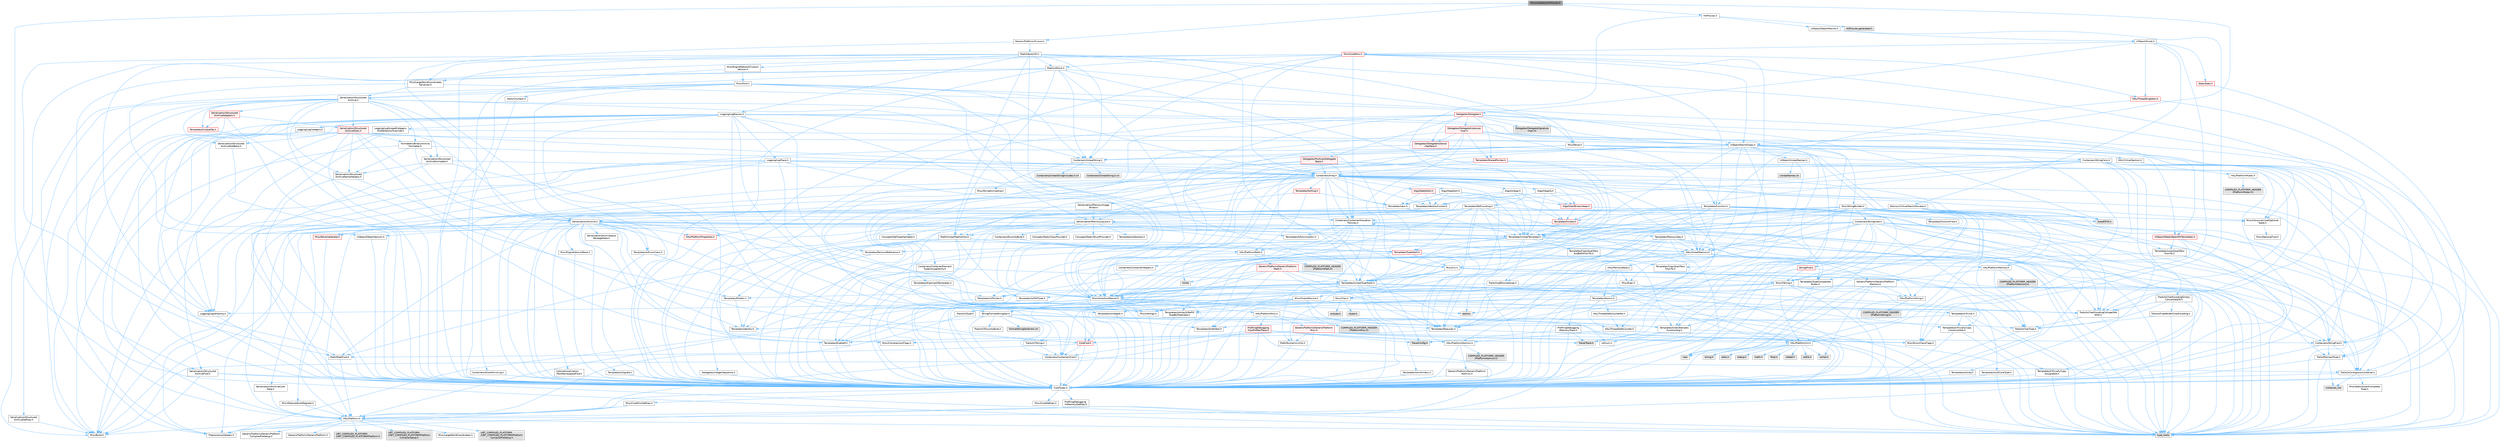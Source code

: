 digraph "PersonaSelectionProxies.h"
{
 // INTERACTIVE_SVG=YES
 // LATEX_PDF_SIZE
  bgcolor="transparent";
  edge [fontname=Helvetica,fontsize=10,labelfontname=Helvetica,labelfontsize=10];
  node [fontname=Helvetica,fontsize=10,shape=box,height=0.2,width=0.4];
  Node1 [id="Node000001",label="PersonaSelectionProxies.h",height=0.2,width=0.4,color="gray40", fillcolor="grey60", style="filled", fontcolor="black",tooltip=" "];
  Node1 -> Node2 [id="edge1_Node000001_Node000002",color="steelblue1",style="solid",tooltip=" "];
  Node2 [id="Node000002",label="GenericPlatform/ICursor.h",height=0.2,width=0.4,color="grey40", fillcolor="white", style="filled",URL="$d3/d9a/ICursor_8h.html",tooltip=" "];
  Node2 -> Node3 [id="edge2_Node000002_Node000003",color="steelblue1",style="solid",tooltip=" "];
  Node3 [id="Node000003",label="CoreTypes.h",height=0.2,width=0.4,color="grey40", fillcolor="white", style="filled",URL="$dc/dec/CoreTypes_8h.html",tooltip=" "];
  Node3 -> Node4 [id="edge3_Node000003_Node000004",color="steelblue1",style="solid",tooltip=" "];
  Node4 [id="Node000004",label="HAL/Platform.h",height=0.2,width=0.4,color="grey40", fillcolor="white", style="filled",URL="$d9/dd0/Platform_8h.html",tooltip=" "];
  Node4 -> Node5 [id="edge4_Node000004_Node000005",color="steelblue1",style="solid",tooltip=" "];
  Node5 [id="Node000005",label="Misc/Build.h",height=0.2,width=0.4,color="grey40", fillcolor="white", style="filled",URL="$d3/dbb/Build_8h.html",tooltip=" "];
  Node4 -> Node6 [id="edge5_Node000004_Node000006",color="steelblue1",style="solid",tooltip=" "];
  Node6 [id="Node000006",label="Misc/LargeWorldCoordinates.h",height=0.2,width=0.4,color="grey40", fillcolor="white", style="filled",URL="$d2/dcb/LargeWorldCoordinates_8h.html",tooltip=" "];
  Node4 -> Node7 [id="edge6_Node000004_Node000007",color="steelblue1",style="solid",tooltip=" "];
  Node7 [id="Node000007",label="type_traits",height=0.2,width=0.4,color="grey60", fillcolor="#E0E0E0", style="filled",tooltip=" "];
  Node4 -> Node8 [id="edge7_Node000004_Node000008",color="steelblue1",style="solid",tooltip=" "];
  Node8 [id="Node000008",label="PreprocessorHelpers.h",height=0.2,width=0.4,color="grey40", fillcolor="white", style="filled",URL="$db/ddb/PreprocessorHelpers_8h.html",tooltip=" "];
  Node4 -> Node9 [id="edge8_Node000004_Node000009",color="steelblue1",style="solid",tooltip=" "];
  Node9 [id="Node000009",label="UBT_COMPILED_PLATFORM\l/UBT_COMPILED_PLATFORMPlatform\lCompilerPreSetup.h",height=0.2,width=0.4,color="grey60", fillcolor="#E0E0E0", style="filled",tooltip=" "];
  Node4 -> Node10 [id="edge9_Node000004_Node000010",color="steelblue1",style="solid",tooltip=" "];
  Node10 [id="Node000010",label="GenericPlatform/GenericPlatform\lCompilerPreSetup.h",height=0.2,width=0.4,color="grey40", fillcolor="white", style="filled",URL="$d9/dc8/GenericPlatformCompilerPreSetup_8h.html",tooltip=" "];
  Node4 -> Node11 [id="edge10_Node000004_Node000011",color="steelblue1",style="solid",tooltip=" "];
  Node11 [id="Node000011",label="GenericPlatform/GenericPlatform.h",height=0.2,width=0.4,color="grey40", fillcolor="white", style="filled",URL="$d6/d84/GenericPlatform_8h.html",tooltip=" "];
  Node4 -> Node12 [id="edge11_Node000004_Node000012",color="steelblue1",style="solid",tooltip=" "];
  Node12 [id="Node000012",label="UBT_COMPILED_PLATFORM\l/UBT_COMPILED_PLATFORMPlatform.h",height=0.2,width=0.4,color="grey60", fillcolor="#E0E0E0", style="filled",tooltip=" "];
  Node4 -> Node13 [id="edge12_Node000004_Node000013",color="steelblue1",style="solid",tooltip=" "];
  Node13 [id="Node000013",label="UBT_COMPILED_PLATFORM\l/UBT_COMPILED_PLATFORMPlatform\lCompilerSetup.h",height=0.2,width=0.4,color="grey60", fillcolor="#E0E0E0", style="filled",tooltip=" "];
  Node3 -> Node14 [id="edge13_Node000003_Node000014",color="steelblue1",style="solid",tooltip=" "];
  Node14 [id="Node000014",label="ProfilingDebugging\l/UMemoryDefines.h",height=0.2,width=0.4,color="grey40", fillcolor="white", style="filled",URL="$d2/da2/UMemoryDefines_8h.html",tooltip=" "];
  Node3 -> Node15 [id="edge14_Node000003_Node000015",color="steelblue1",style="solid",tooltip=" "];
  Node15 [id="Node000015",label="Misc/CoreMiscDefines.h",height=0.2,width=0.4,color="grey40", fillcolor="white", style="filled",URL="$da/d38/CoreMiscDefines_8h.html",tooltip=" "];
  Node15 -> Node4 [id="edge15_Node000015_Node000004",color="steelblue1",style="solid",tooltip=" "];
  Node15 -> Node8 [id="edge16_Node000015_Node000008",color="steelblue1",style="solid",tooltip=" "];
  Node3 -> Node16 [id="edge17_Node000003_Node000016",color="steelblue1",style="solid",tooltip=" "];
  Node16 [id="Node000016",label="Misc/CoreDefines.h",height=0.2,width=0.4,color="grey40", fillcolor="white", style="filled",URL="$d3/dd2/CoreDefines_8h.html",tooltip=" "];
  Node2 -> Node17 [id="edge18_Node000002_Node000017",color="steelblue1",style="solid",tooltip=" "];
  Node17 [id="Node000017",label="Math/Vector2D.h",height=0.2,width=0.4,color="grey40", fillcolor="white", style="filled",URL="$d3/db0/Vector2D_8h.html",tooltip=" "];
  Node17 -> Node3 [id="edge19_Node000017_Node000003",color="steelblue1",style="solid",tooltip=" "];
  Node17 -> Node18 [id="edge20_Node000017_Node000018",color="steelblue1",style="solid",tooltip=" "];
  Node18 [id="Node000018",label="Math/MathFwd.h",height=0.2,width=0.4,color="grey40", fillcolor="white", style="filled",URL="$d2/d10/MathFwd_8h.html",tooltip=" "];
  Node18 -> Node4 [id="edge21_Node000018_Node000004",color="steelblue1",style="solid",tooltip=" "];
  Node17 -> Node19 [id="edge22_Node000017_Node000019",color="steelblue1",style="solid",tooltip=" "];
  Node19 [id="Node000019",label="Misc/AssertionMacros.h",height=0.2,width=0.4,color="grey40", fillcolor="white", style="filled",URL="$d0/dfa/AssertionMacros_8h.html",tooltip=" "];
  Node19 -> Node3 [id="edge23_Node000019_Node000003",color="steelblue1",style="solid",tooltip=" "];
  Node19 -> Node4 [id="edge24_Node000019_Node000004",color="steelblue1",style="solid",tooltip=" "];
  Node19 -> Node20 [id="edge25_Node000019_Node000020",color="steelblue1",style="solid",tooltip=" "];
  Node20 [id="Node000020",label="HAL/PlatformMisc.h",height=0.2,width=0.4,color="grey40", fillcolor="white", style="filled",URL="$d0/df5/PlatformMisc_8h.html",tooltip=" "];
  Node20 -> Node3 [id="edge26_Node000020_Node000003",color="steelblue1",style="solid",tooltip=" "];
  Node20 -> Node21 [id="edge27_Node000020_Node000021",color="steelblue1",style="solid",tooltip=" "];
  Node21 [id="Node000021",label="GenericPlatform/GenericPlatform\lMisc.h",height=0.2,width=0.4,color="red", fillcolor="#FFF0F0", style="filled",URL="$db/d9a/GenericPlatformMisc_8h.html",tooltip=" "];
  Node21 -> Node22 [id="edge28_Node000021_Node000022",color="steelblue1",style="solid",tooltip=" "];
  Node22 [id="Node000022",label="Containers/StringFwd.h",height=0.2,width=0.4,color="grey40", fillcolor="white", style="filled",URL="$df/d37/StringFwd_8h.html",tooltip=" "];
  Node22 -> Node3 [id="edge29_Node000022_Node000003",color="steelblue1",style="solid",tooltip=" "];
  Node22 -> Node23 [id="edge30_Node000022_Node000023",color="steelblue1",style="solid",tooltip=" "];
  Node23 [id="Node000023",label="Traits/ElementType.h",height=0.2,width=0.4,color="grey40", fillcolor="white", style="filled",URL="$d5/d4f/ElementType_8h.html",tooltip=" "];
  Node23 -> Node4 [id="edge31_Node000023_Node000004",color="steelblue1",style="solid",tooltip=" "];
  Node23 -> Node24 [id="edge32_Node000023_Node000024",color="steelblue1",style="solid",tooltip=" "];
  Node24 [id="Node000024",label="initializer_list",height=0.2,width=0.4,color="grey60", fillcolor="#E0E0E0", style="filled",tooltip=" "];
  Node23 -> Node7 [id="edge33_Node000023_Node000007",color="steelblue1",style="solid",tooltip=" "];
  Node22 -> Node25 [id="edge34_Node000022_Node000025",color="steelblue1",style="solid",tooltip=" "];
  Node25 [id="Node000025",label="Traits/IsContiguousContainer.h",height=0.2,width=0.4,color="grey40", fillcolor="white", style="filled",URL="$d5/d3c/IsContiguousContainer_8h.html",tooltip=" "];
  Node25 -> Node3 [id="edge35_Node000025_Node000003",color="steelblue1",style="solid",tooltip=" "];
  Node25 -> Node26 [id="edge36_Node000025_Node000026",color="steelblue1",style="solid",tooltip=" "];
  Node26 [id="Node000026",label="Misc/StaticAssertComplete\lType.h",height=0.2,width=0.4,color="grey40", fillcolor="white", style="filled",URL="$d5/d4e/StaticAssertCompleteType_8h.html",tooltip=" "];
  Node25 -> Node24 [id="edge37_Node000025_Node000024",color="steelblue1",style="solid",tooltip=" "];
  Node21 -> Node27 [id="edge38_Node000021_Node000027",color="steelblue1",style="solid",tooltip=" "];
  Node27 [id="Node000027",label="CoreFwd.h",height=0.2,width=0.4,color="red", fillcolor="#FFF0F0", style="filled",URL="$d1/d1e/CoreFwd_8h.html",tooltip=" "];
  Node27 -> Node3 [id="edge39_Node000027_Node000003",color="steelblue1",style="solid",tooltip=" "];
  Node27 -> Node28 [id="edge40_Node000027_Node000028",color="steelblue1",style="solid",tooltip=" "];
  Node28 [id="Node000028",label="Containers/ContainersFwd.h",height=0.2,width=0.4,color="grey40", fillcolor="white", style="filled",URL="$d4/d0a/ContainersFwd_8h.html",tooltip=" "];
  Node28 -> Node4 [id="edge41_Node000028_Node000004",color="steelblue1",style="solid",tooltip=" "];
  Node28 -> Node3 [id="edge42_Node000028_Node000003",color="steelblue1",style="solid",tooltip=" "];
  Node28 -> Node25 [id="edge43_Node000028_Node000025",color="steelblue1",style="solid",tooltip=" "];
  Node27 -> Node18 [id="edge44_Node000027_Node000018",color="steelblue1",style="solid",tooltip=" "];
  Node21 -> Node3 [id="edge45_Node000021_Node000003",color="steelblue1",style="solid",tooltip=" "];
  Node21 -> Node31 [id="edge46_Node000021_Node000031",color="steelblue1",style="solid",tooltip=" "];
  Node31 [id="Node000031",label="HAL/PlatformCrt.h",height=0.2,width=0.4,color="grey40", fillcolor="white", style="filled",URL="$d8/d75/PlatformCrt_8h.html",tooltip=" "];
  Node31 -> Node32 [id="edge47_Node000031_Node000032",color="steelblue1",style="solid",tooltip=" "];
  Node32 [id="Node000032",label="new",height=0.2,width=0.4,color="grey60", fillcolor="#E0E0E0", style="filled",tooltip=" "];
  Node31 -> Node33 [id="edge48_Node000031_Node000033",color="steelblue1",style="solid",tooltip=" "];
  Node33 [id="Node000033",label="wchar.h",height=0.2,width=0.4,color="grey60", fillcolor="#E0E0E0", style="filled",tooltip=" "];
  Node31 -> Node34 [id="edge49_Node000031_Node000034",color="steelblue1",style="solid",tooltip=" "];
  Node34 [id="Node000034",label="stddef.h",height=0.2,width=0.4,color="grey60", fillcolor="#E0E0E0", style="filled",tooltip=" "];
  Node31 -> Node35 [id="edge50_Node000031_Node000035",color="steelblue1",style="solid",tooltip=" "];
  Node35 [id="Node000035",label="stdlib.h",height=0.2,width=0.4,color="grey60", fillcolor="#E0E0E0", style="filled",tooltip=" "];
  Node31 -> Node36 [id="edge51_Node000031_Node000036",color="steelblue1",style="solid",tooltip=" "];
  Node36 [id="Node000036",label="stdio.h",height=0.2,width=0.4,color="grey60", fillcolor="#E0E0E0", style="filled",tooltip=" "];
  Node31 -> Node37 [id="edge52_Node000031_Node000037",color="steelblue1",style="solid",tooltip=" "];
  Node37 [id="Node000037",label="stdarg.h",height=0.2,width=0.4,color="grey60", fillcolor="#E0E0E0", style="filled",tooltip=" "];
  Node31 -> Node38 [id="edge53_Node000031_Node000038",color="steelblue1",style="solid",tooltip=" "];
  Node38 [id="Node000038",label="math.h",height=0.2,width=0.4,color="grey60", fillcolor="#E0E0E0", style="filled",tooltip=" "];
  Node31 -> Node39 [id="edge54_Node000031_Node000039",color="steelblue1",style="solid",tooltip=" "];
  Node39 [id="Node000039",label="float.h",height=0.2,width=0.4,color="grey60", fillcolor="#E0E0E0", style="filled",tooltip=" "];
  Node31 -> Node40 [id="edge55_Node000031_Node000040",color="steelblue1",style="solid",tooltip=" "];
  Node40 [id="Node000040",label="string.h",height=0.2,width=0.4,color="grey60", fillcolor="#E0E0E0", style="filled",tooltip=" "];
  Node21 -> Node41 [id="edge56_Node000021_Node000041",color="steelblue1",style="solid",tooltip=" "];
  Node41 [id="Node000041",label="Math/NumericLimits.h",height=0.2,width=0.4,color="grey40", fillcolor="white", style="filled",URL="$df/d1b/NumericLimits_8h.html",tooltip=" "];
  Node41 -> Node3 [id="edge57_Node000041_Node000003",color="steelblue1",style="solid",tooltip=" "];
  Node21 -> Node42 [id="edge58_Node000021_Node000042",color="steelblue1",style="solid",tooltip=" "];
  Node42 [id="Node000042",label="Misc/CompressionFlags.h",height=0.2,width=0.4,color="grey40", fillcolor="white", style="filled",URL="$d9/d76/CompressionFlags_8h.html",tooltip=" "];
  Node21 -> Node43 [id="edge59_Node000021_Node000043",color="steelblue1",style="solid",tooltip=" "];
  Node43 [id="Node000043",label="Misc/EnumClassFlags.h",height=0.2,width=0.4,color="grey40", fillcolor="white", style="filled",URL="$d8/de7/EnumClassFlags_8h.html",tooltip=" "];
  Node20 -> Node46 [id="edge60_Node000020_Node000046",color="steelblue1",style="solid",tooltip=" "];
  Node46 [id="Node000046",label="COMPILED_PLATFORM_HEADER\l(PlatformMisc.h)",height=0.2,width=0.4,color="grey60", fillcolor="#E0E0E0", style="filled",tooltip=" "];
  Node20 -> Node47 [id="edge61_Node000020_Node000047",color="steelblue1",style="solid",tooltip=" "];
  Node47 [id="Node000047",label="ProfilingDebugging\l/CpuProfilerTrace.h",height=0.2,width=0.4,color="red", fillcolor="#FFF0F0", style="filled",URL="$da/dcb/CpuProfilerTrace_8h.html",tooltip=" "];
  Node47 -> Node3 [id="edge62_Node000047_Node000003",color="steelblue1",style="solid",tooltip=" "];
  Node47 -> Node28 [id="edge63_Node000047_Node000028",color="steelblue1",style="solid",tooltip=" "];
  Node47 -> Node48 [id="edge64_Node000047_Node000048",color="steelblue1",style="solid",tooltip=" "];
  Node48 [id="Node000048",label="HAL/PlatformAtomics.h",height=0.2,width=0.4,color="grey40", fillcolor="white", style="filled",URL="$d3/d36/PlatformAtomics_8h.html",tooltip=" "];
  Node48 -> Node3 [id="edge65_Node000048_Node000003",color="steelblue1",style="solid",tooltip=" "];
  Node48 -> Node49 [id="edge66_Node000048_Node000049",color="steelblue1",style="solid",tooltip=" "];
  Node49 [id="Node000049",label="GenericPlatform/GenericPlatform\lAtomics.h",height=0.2,width=0.4,color="grey40", fillcolor="white", style="filled",URL="$da/d72/GenericPlatformAtomics_8h.html",tooltip=" "];
  Node49 -> Node3 [id="edge67_Node000049_Node000003",color="steelblue1",style="solid",tooltip=" "];
  Node48 -> Node50 [id="edge68_Node000048_Node000050",color="steelblue1",style="solid",tooltip=" "];
  Node50 [id="Node000050",label="COMPILED_PLATFORM_HEADER\l(PlatformAtomics.h)",height=0.2,width=0.4,color="grey60", fillcolor="#E0E0E0", style="filled",tooltip=" "];
  Node47 -> Node8 [id="edge69_Node000047_Node000008",color="steelblue1",style="solid",tooltip=" "];
  Node47 -> Node5 [id="edge70_Node000047_Node000005",color="steelblue1",style="solid",tooltip=" "];
  Node47 -> Node51 [id="edge71_Node000047_Node000051",color="steelblue1",style="solid",tooltip=" "];
  Node51 [id="Node000051",label="Trace/Config.h",height=0.2,width=0.4,color="grey60", fillcolor="#E0E0E0", style="filled",tooltip=" "];
  Node47 -> Node54 [id="edge72_Node000047_Node000054",color="steelblue1",style="solid",tooltip=" "];
  Node54 [id="Node000054",label="Trace/Trace.h",height=0.2,width=0.4,color="grey60", fillcolor="#E0E0E0", style="filled",tooltip=" "];
  Node19 -> Node8 [id="edge73_Node000019_Node000008",color="steelblue1",style="solid",tooltip=" "];
  Node19 -> Node55 [id="edge74_Node000019_Node000055",color="steelblue1",style="solid",tooltip=" "];
  Node55 [id="Node000055",label="Templates/EnableIf.h",height=0.2,width=0.4,color="grey40", fillcolor="white", style="filled",URL="$d7/d60/EnableIf_8h.html",tooltip=" "];
  Node55 -> Node3 [id="edge75_Node000055_Node000003",color="steelblue1",style="solid",tooltip=" "];
  Node19 -> Node56 [id="edge76_Node000019_Node000056",color="steelblue1",style="solid",tooltip=" "];
  Node56 [id="Node000056",label="Templates/IsArrayOrRefOf\lTypeByPredicate.h",height=0.2,width=0.4,color="grey40", fillcolor="white", style="filled",URL="$d6/da1/IsArrayOrRefOfTypeByPredicate_8h.html",tooltip=" "];
  Node56 -> Node3 [id="edge77_Node000056_Node000003",color="steelblue1",style="solid",tooltip=" "];
  Node19 -> Node57 [id="edge78_Node000019_Node000057",color="steelblue1",style="solid",tooltip=" "];
  Node57 [id="Node000057",label="Templates/IsValidVariadic\lFunctionArg.h",height=0.2,width=0.4,color="grey40", fillcolor="white", style="filled",URL="$d0/dc8/IsValidVariadicFunctionArg_8h.html",tooltip=" "];
  Node57 -> Node3 [id="edge79_Node000057_Node000003",color="steelblue1",style="solid",tooltip=" "];
  Node57 -> Node58 [id="edge80_Node000057_Node000058",color="steelblue1",style="solid",tooltip=" "];
  Node58 [id="Node000058",label="IsEnum.h",height=0.2,width=0.4,color="grey40", fillcolor="white", style="filled",URL="$d4/de5/IsEnum_8h.html",tooltip=" "];
  Node57 -> Node7 [id="edge81_Node000057_Node000007",color="steelblue1",style="solid",tooltip=" "];
  Node19 -> Node59 [id="edge82_Node000019_Node000059",color="steelblue1",style="solid",tooltip=" "];
  Node59 [id="Node000059",label="Traits/IsCharEncodingCompatible\lWith.h",height=0.2,width=0.4,color="grey40", fillcolor="white", style="filled",URL="$df/dd1/IsCharEncodingCompatibleWith_8h.html",tooltip=" "];
  Node59 -> Node7 [id="edge83_Node000059_Node000007",color="steelblue1",style="solid",tooltip=" "];
  Node59 -> Node60 [id="edge84_Node000059_Node000060",color="steelblue1",style="solid",tooltip=" "];
  Node60 [id="Node000060",label="Traits/IsCharType.h",height=0.2,width=0.4,color="grey40", fillcolor="white", style="filled",URL="$db/d51/IsCharType_8h.html",tooltip=" "];
  Node60 -> Node3 [id="edge85_Node000060_Node000003",color="steelblue1",style="solid",tooltip=" "];
  Node19 -> Node61 [id="edge86_Node000019_Node000061",color="steelblue1",style="solid",tooltip=" "];
  Node61 [id="Node000061",label="Misc/VarArgs.h",height=0.2,width=0.4,color="grey40", fillcolor="white", style="filled",URL="$d5/d6f/VarArgs_8h.html",tooltip=" "];
  Node61 -> Node3 [id="edge87_Node000061_Node000003",color="steelblue1",style="solid",tooltip=" "];
  Node19 -> Node62 [id="edge88_Node000019_Node000062",color="steelblue1",style="solid",tooltip=" "];
  Node62 [id="Node000062",label="String/FormatStringSan.h",height=0.2,width=0.4,color="grey40", fillcolor="white", style="filled",URL="$d3/d8b/FormatStringSan_8h.html",tooltip=" "];
  Node62 -> Node7 [id="edge89_Node000062_Node000007",color="steelblue1",style="solid",tooltip=" "];
  Node62 -> Node3 [id="edge90_Node000062_Node000003",color="steelblue1",style="solid",tooltip=" "];
  Node62 -> Node63 [id="edge91_Node000062_Node000063",color="steelblue1",style="solid",tooltip=" "];
  Node63 [id="Node000063",label="Templates/Requires.h",height=0.2,width=0.4,color="grey40", fillcolor="white", style="filled",URL="$dc/d96/Requires_8h.html",tooltip=" "];
  Node63 -> Node55 [id="edge92_Node000063_Node000055",color="steelblue1",style="solid",tooltip=" "];
  Node63 -> Node7 [id="edge93_Node000063_Node000007",color="steelblue1",style="solid",tooltip=" "];
  Node62 -> Node64 [id="edge94_Node000062_Node000064",color="steelblue1",style="solid",tooltip=" "];
  Node64 [id="Node000064",label="Templates/Identity.h",height=0.2,width=0.4,color="grey40", fillcolor="white", style="filled",URL="$d0/dd5/Identity_8h.html",tooltip=" "];
  Node62 -> Node57 [id="edge95_Node000062_Node000057",color="steelblue1",style="solid",tooltip=" "];
  Node62 -> Node60 [id="edge96_Node000062_Node000060",color="steelblue1",style="solid",tooltip=" "];
  Node62 -> Node65 [id="edge97_Node000062_Node000065",color="steelblue1",style="solid",tooltip=" "];
  Node65 [id="Node000065",label="Traits/IsTEnumAsByte.h",height=0.2,width=0.4,color="grey40", fillcolor="white", style="filled",URL="$d1/de6/IsTEnumAsByte_8h.html",tooltip=" "];
  Node62 -> Node66 [id="edge98_Node000062_Node000066",color="steelblue1",style="solid",tooltip=" "];
  Node66 [id="Node000066",label="Traits/IsTString.h",height=0.2,width=0.4,color="grey40", fillcolor="white", style="filled",URL="$d0/df8/IsTString_8h.html",tooltip=" "];
  Node66 -> Node28 [id="edge99_Node000066_Node000028",color="steelblue1",style="solid",tooltip=" "];
  Node62 -> Node28 [id="edge100_Node000062_Node000028",color="steelblue1",style="solid",tooltip=" "];
  Node62 -> Node67 [id="edge101_Node000062_Node000067",color="steelblue1",style="solid",tooltip=" "];
  Node67 [id="Node000067",label="FormatStringSanErrors.inl",height=0.2,width=0.4,color="grey60", fillcolor="#E0E0E0", style="filled",tooltip=" "];
  Node19 -> Node68 [id="edge102_Node000019_Node000068",color="steelblue1",style="solid",tooltip=" "];
  Node68 [id="Node000068",label="atomic",height=0.2,width=0.4,color="grey60", fillcolor="#E0E0E0", style="filled",tooltip=" "];
  Node17 -> Node69 [id="edge103_Node000017_Node000069",color="steelblue1",style="solid",tooltip=" "];
  Node69 [id="Node000069",label="Misc/Crc.h",height=0.2,width=0.4,color="grey40", fillcolor="white", style="filled",URL="$d4/dd2/Crc_8h.html",tooltip=" "];
  Node69 -> Node3 [id="edge104_Node000069_Node000003",color="steelblue1",style="solid",tooltip=" "];
  Node69 -> Node70 [id="edge105_Node000069_Node000070",color="steelblue1",style="solid",tooltip=" "];
  Node70 [id="Node000070",label="HAL/PlatformString.h",height=0.2,width=0.4,color="grey40", fillcolor="white", style="filled",URL="$db/db5/PlatformString_8h.html",tooltip=" "];
  Node70 -> Node3 [id="edge106_Node000070_Node000003",color="steelblue1",style="solid",tooltip=" "];
  Node70 -> Node71 [id="edge107_Node000070_Node000071",color="steelblue1",style="solid",tooltip=" "];
  Node71 [id="Node000071",label="COMPILED_PLATFORM_HEADER\l(PlatformString.h)",height=0.2,width=0.4,color="grey60", fillcolor="#E0E0E0", style="filled",tooltip=" "];
  Node69 -> Node19 [id="edge108_Node000069_Node000019",color="steelblue1",style="solid",tooltip=" "];
  Node69 -> Node72 [id="edge109_Node000069_Node000072",color="steelblue1",style="solid",tooltip=" "];
  Node72 [id="Node000072",label="Misc/CString.h",height=0.2,width=0.4,color="grey40", fillcolor="white", style="filled",URL="$d2/d49/CString_8h.html",tooltip=" "];
  Node72 -> Node3 [id="edge110_Node000072_Node000003",color="steelblue1",style="solid",tooltip=" "];
  Node72 -> Node31 [id="edge111_Node000072_Node000031",color="steelblue1",style="solid",tooltip=" "];
  Node72 -> Node70 [id="edge112_Node000072_Node000070",color="steelblue1",style="solid",tooltip=" "];
  Node72 -> Node19 [id="edge113_Node000072_Node000019",color="steelblue1",style="solid",tooltip=" "];
  Node72 -> Node73 [id="edge114_Node000072_Node000073",color="steelblue1",style="solid",tooltip=" "];
  Node73 [id="Node000073",label="Misc/Char.h",height=0.2,width=0.4,color="grey40", fillcolor="white", style="filled",URL="$d0/d58/Char_8h.html",tooltip=" "];
  Node73 -> Node3 [id="edge115_Node000073_Node000003",color="steelblue1",style="solid",tooltip=" "];
  Node73 -> Node74 [id="edge116_Node000073_Node000074",color="steelblue1",style="solid",tooltip=" "];
  Node74 [id="Node000074",label="Traits/IntType.h",height=0.2,width=0.4,color="grey40", fillcolor="white", style="filled",URL="$d7/deb/IntType_8h.html",tooltip=" "];
  Node74 -> Node4 [id="edge117_Node000074_Node000004",color="steelblue1",style="solid",tooltip=" "];
  Node73 -> Node75 [id="edge118_Node000073_Node000075",color="steelblue1",style="solid",tooltip=" "];
  Node75 [id="Node000075",label="ctype.h",height=0.2,width=0.4,color="grey60", fillcolor="#E0E0E0", style="filled",tooltip=" "];
  Node73 -> Node76 [id="edge119_Node000073_Node000076",color="steelblue1",style="solid",tooltip=" "];
  Node76 [id="Node000076",label="wctype.h",height=0.2,width=0.4,color="grey60", fillcolor="#E0E0E0", style="filled",tooltip=" "];
  Node73 -> Node7 [id="edge120_Node000073_Node000007",color="steelblue1",style="solid",tooltip=" "];
  Node72 -> Node61 [id="edge121_Node000072_Node000061",color="steelblue1",style="solid",tooltip=" "];
  Node72 -> Node56 [id="edge122_Node000072_Node000056",color="steelblue1",style="solid",tooltip=" "];
  Node72 -> Node57 [id="edge123_Node000072_Node000057",color="steelblue1",style="solid",tooltip=" "];
  Node72 -> Node59 [id="edge124_Node000072_Node000059",color="steelblue1",style="solid",tooltip=" "];
  Node69 -> Node73 [id="edge125_Node000069_Node000073",color="steelblue1",style="solid",tooltip=" "];
  Node69 -> Node77 [id="edge126_Node000069_Node000077",color="steelblue1",style="solid",tooltip=" "];
  Node77 [id="Node000077",label="Templates/UnrealTypeTraits.h",height=0.2,width=0.4,color="grey40", fillcolor="white", style="filled",URL="$d2/d2d/UnrealTypeTraits_8h.html",tooltip=" "];
  Node77 -> Node3 [id="edge127_Node000077_Node000003",color="steelblue1",style="solid",tooltip=" "];
  Node77 -> Node78 [id="edge128_Node000077_Node000078",color="steelblue1",style="solid",tooltip=" "];
  Node78 [id="Node000078",label="Templates/IsPointer.h",height=0.2,width=0.4,color="grey40", fillcolor="white", style="filled",URL="$d7/d05/IsPointer_8h.html",tooltip=" "];
  Node78 -> Node3 [id="edge129_Node000078_Node000003",color="steelblue1",style="solid",tooltip=" "];
  Node77 -> Node19 [id="edge130_Node000077_Node000019",color="steelblue1",style="solid",tooltip=" "];
  Node77 -> Node79 [id="edge131_Node000077_Node000079",color="steelblue1",style="solid",tooltip=" "];
  Node79 [id="Node000079",label="Templates/AndOrNot.h",height=0.2,width=0.4,color="grey40", fillcolor="white", style="filled",URL="$db/d0a/AndOrNot_8h.html",tooltip=" "];
  Node79 -> Node3 [id="edge132_Node000079_Node000003",color="steelblue1",style="solid",tooltip=" "];
  Node77 -> Node55 [id="edge133_Node000077_Node000055",color="steelblue1",style="solid",tooltip=" "];
  Node77 -> Node80 [id="edge134_Node000077_Node000080",color="steelblue1",style="solid",tooltip=" "];
  Node80 [id="Node000080",label="Templates/IsArithmetic.h",height=0.2,width=0.4,color="grey40", fillcolor="white", style="filled",URL="$d2/d5d/IsArithmetic_8h.html",tooltip=" "];
  Node80 -> Node3 [id="edge135_Node000080_Node000003",color="steelblue1",style="solid",tooltip=" "];
  Node77 -> Node58 [id="edge136_Node000077_Node000058",color="steelblue1",style="solid",tooltip=" "];
  Node77 -> Node81 [id="edge137_Node000077_Node000081",color="steelblue1",style="solid",tooltip=" "];
  Node81 [id="Node000081",label="Templates/Models.h",height=0.2,width=0.4,color="grey40", fillcolor="white", style="filled",URL="$d3/d0c/Models_8h.html",tooltip=" "];
  Node81 -> Node64 [id="edge138_Node000081_Node000064",color="steelblue1",style="solid",tooltip=" "];
  Node77 -> Node82 [id="edge139_Node000077_Node000082",color="steelblue1",style="solid",tooltip=" "];
  Node82 [id="Node000082",label="Templates/IsPODType.h",height=0.2,width=0.4,color="grey40", fillcolor="white", style="filled",URL="$d7/db1/IsPODType_8h.html",tooltip=" "];
  Node82 -> Node3 [id="edge140_Node000082_Node000003",color="steelblue1",style="solid",tooltip=" "];
  Node77 -> Node83 [id="edge141_Node000077_Node000083",color="steelblue1",style="solid",tooltip=" "];
  Node83 [id="Node000083",label="Templates/IsUECoreType.h",height=0.2,width=0.4,color="grey40", fillcolor="white", style="filled",URL="$d1/db8/IsUECoreType_8h.html",tooltip=" "];
  Node83 -> Node3 [id="edge142_Node000083_Node000003",color="steelblue1",style="solid",tooltip=" "];
  Node83 -> Node7 [id="edge143_Node000083_Node000007",color="steelblue1",style="solid",tooltip=" "];
  Node77 -> Node84 [id="edge144_Node000077_Node000084",color="steelblue1",style="solid",tooltip=" "];
  Node84 [id="Node000084",label="Templates/IsTriviallyCopy\lConstructible.h",height=0.2,width=0.4,color="grey40", fillcolor="white", style="filled",URL="$d3/d78/IsTriviallyCopyConstructible_8h.html",tooltip=" "];
  Node84 -> Node3 [id="edge145_Node000084_Node000003",color="steelblue1",style="solid",tooltip=" "];
  Node84 -> Node7 [id="edge146_Node000084_Node000007",color="steelblue1",style="solid",tooltip=" "];
  Node69 -> Node60 [id="edge147_Node000069_Node000060",color="steelblue1",style="solid",tooltip=" "];
  Node17 -> Node85 [id="edge148_Node000017_Node000085",color="steelblue1",style="solid",tooltip=" "];
  Node85 [id="Node000085",label="Math/UnrealMathUtility.h",height=0.2,width=0.4,color="grey40", fillcolor="white", style="filled",URL="$db/db8/UnrealMathUtility_8h.html",tooltip=" "];
  Node85 -> Node3 [id="edge149_Node000085_Node000003",color="steelblue1",style="solid",tooltip=" "];
  Node85 -> Node19 [id="edge150_Node000085_Node000019",color="steelblue1",style="solid",tooltip=" "];
  Node85 -> Node86 [id="edge151_Node000085_Node000086",color="steelblue1",style="solid",tooltip=" "];
  Node86 [id="Node000086",label="HAL/PlatformMath.h",height=0.2,width=0.4,color="grey40", fillcolor="white", style="filled",URL="$dc/d53/PlatformMath_8h.html",tooltip=" "];
  Node86 -> Node3 [id="edge152_Node000086_Node000003",color="steelblue1",style="solid",tooltip=" "];
  Node86 -> Node87 [id="edge153_Node000086_Node000087",color="steelblue1",style="solid",tooltip=" "];
  Node87 [id="Node000087",label="GenericPlatform/GenericPlatform\lMath.h",height=0.2,width=0.4,color="red", fillcolor="#FFF0F0", style="filled",URL="$d5/d79/GenericPlatformMath_8h.html",tooltip=" "];
  Node87 -> Node3 [id="edge154_Node000087_Node000003",color="steelblue1",style="solid",tooltip=" "];
  Node87 -> Node28 [id="edge155_Node000087_Node000028",color="steelblue1",style="solid",tooltip=" "];
  Node87 -> Node31 [id="edge156_Node000087_Node000031",color="steelblue1",style="solid",tooltip=" "];
  Node87 -> Node79 [id="edge157_Node000087_Node000079",color="steelblue1",style="solid",tooltip=" "];
  Node87 -> Node77 [id="edge158_Node000087_Node000077",color="steelblue1",style="solid",tooltip=" "];
  Node87 -> Node63 [id="edge159_Node000087_Node000063",color="steelblue1",style="solid",tooltip=" "];
  Node87 -> Node94 [id="edge160_Node000087_Node000094",color="steelblue1",style="solid",tooltip=" "];
  Node94 [id="Node000094",label="Templates/TypeCompatible\lBytes.h",height=0.2,width=0.4,color="grey40", fillcolor="white", style="filled",URL="$df/d0a/TypeCompatibleBytes_8h.html",tooltip=" "];
  Node94 -> Node3 [id="edge161_Node000094_Node000003",color="steelblue1",style="solid",tooltip=" "];
  Node94 -> Node40 [id="edge162_Node000094_Node000040",color="steelblue1",style="solid",tooltip=" "];
  Node94 -> Node32 [id="edge163_Node000094_Node000032",color="steelblue1",style="solid",tooltip=" "];
  Node94 -> Node7 [id="edge164_Node000094_Node000007",color="steelblue1",style="solid",tooltip=" "];
  Node87 -> Node95 [id="edge165_Node000087_Node000095",color="steelblue1",style="solid",tooltip=" "];
  Node95 [id="Node000095",label="limits",height=0.2,width=0.4,color="grey60", fillcolor="#E0E0E0", style="filled",tooltip=" "];
  Node87 -> Node7 [id="edge166_Node000087_Node000007",color="steelblue1",style="solid",tooltip=" "];
  Node86 -> Node96 [id="edge167_Node000086_Node000096",color="steelblue1",style="solid",tooltip=" "];
  Node96 [id="Node000096",label="COMPILED_PLATFORM_HEADER\l(PlatformMath.h)",height=0.2,width=0.4,color="grey60", fillcolor="#E0E0E0", style="filled",tooltip=" "];
  Node85 -> Node18 [id="edge168_Node000085_Node000018",color="steelblue1",style="solid",tooltip=" "];
  Node85 -> Node64 [id="edge169_Node000085_Node000064",color="steelblue1",style="solid",tooltip=" "];
  Node85 -> Node63 [id="edge170_Node000085_Node000063",color="steelblue1",style="solid",tooltip=" "];
  Node17 -> Node97 [id="edge171_Node000017_Node000097",color="steelblue1",style="solid",tooltip=" "];
  Node97 [id="Node000097",label="Containers/UnrealString.h",height=0.2,width=0.4,color="grey40", fillcolor="white", style="filled",URL="$d5/dba/UnrealString_8h.html",tooltip=" "];
  Node97 -> Node98 [id="edge172_Node000097_Node000098",color="steelblue1",style="solid",tooltip=" "];
  Node98 [id="Node000098",label="Containers/UnrealStringIncludes.h.inl",height=0.2,width=0.4,color="grey60", fillcolor="#E0E0E0", style="filled",tooltip=" "];
  Node97 -> Node99 [id="edge173_Node000097_Node000099",color="steelblue1",style="solid",tooltip=" "];
  Node99 [id="Node000099",label="Containers/UnrealString.h.inl",height=0.2,width=0.4,color="grey60", fillcolor="#E0E0E0", style="filled",tooltip=" "];
  Node97 -> Node100 [id="edge174_Node000097_Node000100",color="steelblue1",style="solid",tooltip=" "];
  Node100 [id="Node000100",label="Misc/StringFormatArg.h",height=0.2,width=0.4,color="grey40", fillcolor="white", style="filled",URL="$d2/d16/StringFormatArg_8h.html",tooltip=" "];
  Node100 -> Node28 [id="edge175_Node000100_Node000028",color="steelblue1",style="solid",tooltip=" "];
  Node17 -> Node101 [id="edge176_Node000017_Node000101",color="steelblue1",style="solid",tooltip=" "];
  Node101 [id="Node000101",label="Misc/Parse.h",height=0.2,width=0.4,color="grey40", fillcolor="white", style="filled",URL="$dc/d71/Parse_8h.html",tooltip=" "];
  Node101 -> Node22 [id="edge177_Node000101_Node000022",color="steelblue1",style="solid",tooltip=" "];
  Node101 -> Node97 [id="edge178_Node000101_Node000097",color="steelblue1",style="solid",tooltip=" "];
  Node101 -> Node3 [id="edge179_Node000101_Node000003",color="steelblue1",style="solid",tooltip=" "];
  Node101 -> Node31 [id="edge180_Node000101_Node000031",color="steelblue1",style="solid",tooltip=" "];
  Node101 -> Node5 [id="edge181_Node000101_Node000005",color="steelblue1",style="solid",tooltip=" "];
  Node101 -> Node43 [id="edge182_Node000101_Node000043",color="steelblue1",style="solid",tooltip=" "];
  Node101 -> Node102 [id="edge183_Node000101_Node000102",color="steelblue1",style="solid",tooltip=" "];
  Node102 [id="Node000102",label="Templates/Function.h",height=0.2,width=0.4,color="grey40", fillcolor="white", style="filled",URL="$df/df5/Function_8h.html",tooltip=" "];
  Node102 -> Node3 [id="edge184_Node000102_Node000003",color="steelblue1",style="solid",tooltip=" "];
  Node102 -> Node19 [id="edge185_Node000102_Node000019",color="steelblue1",style="solid",tooltip=" "];
  Node102 -> Node103 [id="edge186_Node000102_Node000103",color="steelblue1",style="solid",tooltip=" "];
  Node103 [id="Node000103",label="Misc/IntrusiveUnsetOptional\lState.h",height=0.2,width=0.4,color="grey40", fillcolor="white", style="filled",URL="$d2/d0a/IntrusiveUnsetOptionalState_8h.html",tooltip=" "];
  Node103 -> Node104 [id="edge187_Node000103_Node000104",color="steelblue1",style="solid",tooltip=" "];
  Node104 [id="Node000104",label="Misc/OptionalFwd.h",height=0.2,width=0.4,color="grey40", fillcolor="white", style="filled",URL="$dc/d50/OptionalFwd_8h.html",tooltip=" "];
  Node102 -> Node105 [id="edge188_Node000102_Node000105",color="steelblue1",style="solid",tooltip=" "];
  Node105 [id="Node000105",label="HAL/UnrealMemory.h",height=0.2,width=0.4,color="grey40", fillcolor="white", style="filled",URL="$d9/d96/UnrealMemory_8h.html",tooltip=" "];
  Node105 -> Node3 [id="edge189_Node000105_Node000003",color="steelblue1",style="solid",tooltip=" "];
  Node105 -> Node106 [id="edge190_Node000105_Node000106",color="steelblue1",style="solid",tooltip=" "];
  Node106 [id="Node000106",label="GenericPlatform/GenericPlatform\lMemory.h",height=0.2,width=0.4,color="grey40", fillcolor="white", style="filled",URL="$dd/d22/GenericPlatformMemory_8h.html",tooltip=" "];
  Node106 -> Node27 [id="edge191_Node000106_Node000027",color="steelblue1",style="solid",tooltip=" "];
  Node106 -> Node3 [id="edge192_Node000106_Node000003",color="steelblue1",style="solid",tooltip=" "];
  Node106 -> Node70 [id="edge193_Node000106_Node000070",color="steelblue1",style="solid",tooltip=" "];
  Node106 -> Node40 [id="edge194_Node000106_Node000040",color="steelblue1",style="solid",tooltip=" "];
  Node106 -> Node33 [id="edge195_Node000106_Node000033",color="steelblue1",style="solid",tooltip=" "];
  Node105 -> Node107 [id="edge196_Node000105_Node000107",color="steelblue1",style="solid",tooltip=" "];
  Node107 [id="Node000107",label="HAL/MemoryBase.h",height=0.2,width=0.4,color="grey40", fillcolor="white", style="filled",URL="$d6/d9f/MemoryBase_8h.html",tooltip=" "];
  Node107 -> Node3 [id="edge197_Node000107_Node000003",color="steelblue1",style="solid",tooltip=" "];
  Node107 -> Node48 [id="edge198_Node000107_Node000048",color="steelblue1",style="solid",tooltip=" "];
  Node107 -> Node31 [id="edge199_Node000107_Node000031",color="steelblue1",style="solid",tooltip=" "];
  Node107 -> Node108 [id="edge200_Node000107_Node000108",color="steelblue1",style="solid",tooltip=" "];
  Node108 [id="Node000108",label="Misc/Exec.h",height=0.2,width=0.4,color="grey40", fillcolor="white", style="filled",URL="$de/ddb/Exec_8h.html",tooltip=" "];
  Node108 -> Node3 [id="edge201_Node000108_Node000003",color="steelblue1",style="solid",tooltip=" "];
  Node108 -> Node19 [id="edge202_Node000108_Node000019",color="steelblue1",style="solid",tooltip=" "];
  Node107 -> Node109 [id="edge203_Node000107_Node000109",color="steelblue1",style="solid",tooltip=" "];
  Node109 [id="Node000109",label="Misc/OutputDevice.h",height=0.2,width=0.4,color="grey40", fillcolor="white", style="filled",URL="$d7/d32/OutputDevice_8h.html",tooltip=" "];
  Node109 -> Node27 [id="edge204_Node000109_Node000027",color="steelblue1",style="solid",tooltip=" "];
  Node109 -> Node3 [id="edge205_Node000109_Node000003",color="steelblue1",style="solid",tooltip=" "];
  Node109 -> Node110 [id="edge206_Node000109_Node000110",color="steelblue1",style="solid",tooltip=" "];
  Node110 [id="Node000110",label="Logging/LogVerbosity.h",height=0.2,width=0.4,color="grey40", fillcolor="white", style="filled",URL="$d2/d8f/LogVerbosity_8h.html",tooltip=" "];
  Node110 -> Node3 [id="edge207_Node000110_Node000003",color="steelblue1",style="solid",tooltip=" "];
  Node109 -> Node61 [id="edge208_Node000109_Node000061",color="steelblue1",style="solid",tooltip=" "];
  Node109 -> Node56 [id="edge209_Node000109_Node000056",color="steelblue1",style="solid",tooltip=" "];
  Node109 -> Node57 [id="edge210_Node000109_Node000057",color="steelblue1",style="solid",tooltip=" "];
  Node109 -> Node59 [id="edge211_Node000109_Node000059",color="steelblue1",style="solid",tooltip=" "];
  Node107 -> Node111 [id="edge212_Node000107_Node000111",color="steelblue1",style="solid",tooltip=" "];
  Node111 [id="Node000111",label="Templates/Atomic.h",height=0.2,width=0.4,color="grey40", fillcolor="white", style="filled",URL="$d3/d91/Atomic_8h.html",tooltip=" "];
  Node111 -> Node112 [id="edge213_Node000111_Node000112",color="steelblue1",style="solid",tooltip=" "];
  Node112 [id="Node000112",label="HAL/ThreadSafeCounter.h",height=0.2,width=0.4,color="grey40", fillcolor="white", style="filled",URL="$dc/dc9/ThreadSafeCounter_8h.html",tooltip=" "];
  Node112 -> Node3 [id="edge214_Node000112_Node000003",color="steelblue1",style="solid",tooltip=" "];
  Node112 -> Node48 [id="edge215_Node000112_Node000048",color="steelblue1",style="solid",tooltip=" "];
  Node111 -> Node113 [id="edge216_Node000111_Node000113",color="steelblue1",style="solid",tooltip=" "];
  Node113 [id="Node000113",label="HAL/ThreadSafeCounter64.h",height=0.2,width=0.4,color="grey40", fillcolor="white", style="filled",URL="$d0/d12/ThreadSafeCounter64_8h.html",tooltip=" "];
  Node113 -> Node3 [id="edge217_Node000113_Node000003",color="steelblue1",style="solid",tooltip=" "];
  Node113 -> Node112 [id="edge218_Node000113_Node000112",color="steelblue1",style="solid",tooltip=" "];
  Node111 -> Node93 [id="edge219_Node000111_Node000093",color="steelblue1",style="solid",tooltip=" "];
  Node93 [id="Node000093",label="Templates/IsIntegral.h",height=0.2,width=0.4,color="grey40", fillcolor="white", style="filled",URL="$da/d64/IsIntegral_8h.html",tooltip=" "];
  Node93 -> Node3 [id="edge220_Node000093_Node000003",color="steelblue1",style="solid",tooltip=" "];
  Node111 -> Node114 [id="edge221_Node000111_Node000114",color="steelblue1",style="solid",tooltip=" "];
  Node114 [id="Node000114",label="Templates/IsTrivial.h",height=0.2,width=0.4,color="grey40", fillcolor="white", style="filled",URL="$da/d4c/IsTrivial_8h.html",tooltip=" "];
  Node114 -> Node79 [id="edge222_Node000114_Node000079",color="steelblue1",style="solid",tooltip=" "];
  Node114 -> Node84 [id="edge223_Node000114_Node000084",color="steelblue1",style="solid",tooltip=" "];
  Node114 -> Node115 [id="edge224_Node000114_Node000115",color="steelblue1",style="solid",tooltip=" "];
  Node115 [id="Node000115",label="Templates/IsTriviallyCopy\lAssignable.h",height=0.2,width=0.4,color="grey40", fillcolor="white", style="filled",URL="$d2/df2/IsTriviallyCopyAssignable_8h.html",tooltip=" "];
  Node115 -> Node3 [id="edge225_Node000115_Node000003",color="steelblue1",style="solid",tooltip=" "];
  Node115 -> Node7 [id="edge226_Node000115_Node000007",color="steelblue1",style="solid",tooltip=" "];
  Node114 -> Node7 [id="edge227_Node000114_Node000007",color="steelblue1",style="solid",tooltip=" "];
  Node111 -> Node74 [id="edge228_Node000111_Node000074",color="steelblue1",style="solid",tooltip=" "];
  Node111 -> Node68 [id="edge229_Node000111_Node000068",color="steelblue1",style="solid",tooltip=" "];
  Node105 -> Node116 [id="edge230_Node000105_Node000116",color="steelblue1",style="solid",tooltip=" "];
  Node116 [id="Node000116",label="HAL/PlatformMemory.h",height=0.2,width=0.4,color="grey40", fillcolor="white", style="filled",URL="$de/d68/PlatformMemory_8h.html",tooltip=" "];
  Node116 -> Node3 [id="edge231_Node000116_Node000003",color="steelblue1",style="solid",tooltip=" "];
  Node116 -> Node106 [id="edge232_Node000116_Node000106",color="steelblue1",style="solid",tooltip=" "];
  Node116 -> Node117 [id="edge233_Node000116_Node000117",color="steelblue1",style="solid",tooltip=" "];
  Node117 [id="Node000117",label="COMPILED_PLATFORM_HEADER\l(PlatformMemory.h)",height=0.2,width=0.4,color="grey60", fillcolor="#E0E0E0", style="filled",tooltip=" "];
  Node105 -> Node118 [id="edge234_Node000105_Node000118",color="steelblue1",style="solid",tooltip=" "];
  Node118 [id="Node000118",label="ProfilingDebugging\l/MemoryTrace.h",height=0.2,width=0.4,color="grey40", fillcolor="white", style="filled",URL="$da/dd7/MemoryTrace_8h.html",tooltip=" "];
  Node118 -> Node4 [id="edge235_Node000118_Node000004",color="steelblue1",style="solid",tooltip=" "];
  Node118 -> Node43 [id="edge236_Node000118_Node000043",color="steelblue1",style="solid",tooltip=" "];
  Node118 -> Node51 [id="edge237_Node000118_Node000051",color="steelblue1",style="solid",tooltip=" "];
  Node118 -> Node54 [id="edge238_Node000118_Node000054",color="steelblue1",style="solid",tooltip=" "];
  Node105 -> Node78 [id="edge239_Node000105_Node000078",color="steelblue1",style="solid",tooltip=" "];
  Node102 -> Node119 [id="edge240_Node000102_Node000119",color="steelblue1",style="solid",tooltip=" "];
  Node119 [id="Node000119",label="Templates/FunctionFwd.h",height=0.2,width=0.4,color="grey40", fillcolor="white", style="filled",URL="$d6/d54/FunctionFwd_8h.html",tooltip=" "];
  Node102 -> Node77 [id="edge241_Node000102_Node000077",color="steelblue1",style="solid",tooltip=" "];
  Node102 -> Node120 [id="edge242_Node000102_Node000120",color="steelblue1",style="solid",tooltip=" "];
  Node120 [id="Node000120",label="Templates/Invoke.h",height=0.2,width=0.4,color="red", fillcolor="#FFF0F0", style="filled",URL="$d7/deb/Invoke_8h.html",tooltip=" "];
  Node120 -> Node3 [id="edge243_Node000120_Node000003",color="steelblue1",style="solid",tooltip=" "];
  Node120 -> Node122 [id="edge244_Node000120_Node000122",color="steelblue1",style="solid",tooltip=" "];
  Node122 [id="Node000122",label="Templates/UnrealTemplate.h",height=0.2,width=0.4,color="grey40", fillcolor="white", style="filled",URL="$d4/d24/UnrealTemplate_8h.html",tooltip=" "];
  Node122 -> Node3 [id="edge245_Node000122_Node000003",color="steelblue1",style="solid",tooltip=" "];
  Node122 -> Node78 [id="edge246_Node000122_Node000078",color="steelblue1",style="solid",tooltip=" "];
  Node122 -> Node105 [id="edge247_Node000122_Node000105",color="steelblue1",style="solid",tooltip=" "];
  Node122 -> Node123 [id="edge248_Node000122_Node000123",color="steelblue1",style="solid",tooltip=" "];
  Node123 [id="Node000123",label="Templates/CopyQualifiers\lAndRefsFromTo.h",height=0.2,width=0.4,color="grey40", fillcolor="white", style="filled",URL="$d3/db3/CopyQualifiersAndRefsFromTo_8h.html",tooltip=" "];
  Node123 -> Node124 [id="edge249_Node000123_Node000124",color="steelblue1",style="solid",tooltip=" "];
  Node124 [id="Node000124",label="Templates/CopyQualifiers\lFromTo.h",height=0.2,width=0.4,color="grey40", fillcolor="white", style="filled",URL="$d5/db4/CopyQualifiersFromTo_8h.html",tooltip=" "];
  Node122 -> Node77 [id="edge250_Node000122_Node000077",color="steelblue1",style="solid",tooltip=" "];
  Node122 -> Node89 [id="edge251_Node000122_Node000089",color="steelblue1",style="solid",tooltip=" "];
  Node89 [id="Node000089",label="Templates/RemoveReference.h",height=0.2,width=0.4,color="grey40", fillcolor="white", style="filled",URL="$da/dbe/RemoveReference_8h.html",tooltip=" "];
  Node89 -> Node3 [id="edge252_Node000089_Node000003",color="steelblue1",style="solid",tooltip=" "];
  Node122 -> Node63 [id="edge253_Node000122_Node000063",color="steelblue1",style="solid",tooltip=" "];
  Node122 -> Node94 [id="edge254_Node000122_Node000094",color="steelblue1",style="solid",tooltip=" "];
  Node122 -> Node64 [id="edge255_Node000122_Node000064",color="steelblue1",style="solid",tooltip=" "];
  Node122 -> Node25 [id="edge256_Node000122_Node000025",color="steelblue1",style="solid",tooltip=" "];
  Node122 -> Node125 [id="edge257_Node000122_Node000125",color="steelblue1",style="solid",tooltip=" "];
  Node125 [id="Node000125",label="Traits/UseBitwiseSwap.h",height=0.2,width=0.4,color="grey40", fillcolor="white", style="filled",URL="$db/df3/UseBitwiseSwap_8h.html",tooltip=" "];
  Node125 -> Node3 [id="edge258_Node000125_Node000003",color="steelblue1",style="solid",tooltip=" "];
  Node125 -> Node7 [id="edge259_Node000125_Node000007",color="steelblue1",style="solid",tooltip=" "];
  Node122 -> Node7 [id="edge260_Node000122_Node000007",color="steelblue1",style="solid",tooltip=" "];
  Node120 -> Node7 [id="edge261_Node000120_Node000007",color="steelblue1",style="solid",tooltip=" "];
  Node102 -> Node122 [id="edge262_Node000102_Node000122",color="steelblue1",style="solid",tooltip=" "];
  Node102 -> Node63 [id="edge263_Node000102_Node000063",color="steelblue1",style="solid",tooltip=" "];
  Node102 -> Node85 [id="edge264_Node000102_Node000085",color="steelblue1",style="solid",tooltip=" "];
  Node102 -> Node32 [id="edge265_Node000102_Node000032",color="steelblue1",style="solid",tooltip=" "];
  Node102 -> Node7 [id="edge266_Node000102_Node000007",color="steelblue1",style="solid",tooltip=" "];
  Node17 -> Node126 [id="edge267_Node000017_Node000126",color="steelblue1",style="solid",tooltip=" "];
  Node126 [id="Node000126",label="Misc/LargeWorldCoordinates\lSerializer.h",height=0.2,width=0.4,color="grey40", fillcolor="white", style="filled",URL="$d7/df9/LargeWorldCoordinatesSerializer_8h.html",tooltip=" "];
  Node126 -> Node127 [id="edge268_Node000126_Node000127",color="steelblue1",style="solid",tooltip=" "];
  Node127 [id="Node000127",label="UObject/NameTypes.h",height=0.2,width=0.4,color="grey40", fillcolor="white", style="filled",URL="$d6/d35/NameTypes_8h.html",tooltip=" "];
  Node127 -> Node3 [id="edge269_Node000127_Node000003",color="steelblue1",style="solid",tooltip=" "];
  Node127 -> Node19 [id="edge270_Node000127_Node000019",color="steelblue1",style="solid",tooltip=" "];
  Node127 -> Node105 [id="edge271_Node000127_Node000105",color="steelblue1",style="solid",tooltip=" "];
  Node127 -> Node77 [id="edge272_Node000127_Node000077",color="steelblue1",style="solid",tooltip=" "];
  Node127 -> Node122 [id="edge273_Node000127_Node000122",color="steelblue1",style="solid",tooltip=" "];
  Node127 -> Node97 [id="edge274_Node000127_Node000097",color="steelblue1",style="solid",tooltip=" "];
  Node127 -> Node128 [id="edge275_Node000127_Node000128",color="steelblue1",style="solid",tooltip=" "];
  Node128 [id="Node000128",label="HAL/CriticalSection.h",height=0.2,width=0.4,color="grey40", fillcolor="white", style="filled",URL="$d6/d90/CriticalSection_8h.html",tooltip=" "];
  Node128 -> Node129 [id="edge276_Node000128_Node000129",color="steelblue1",style="solid",tooltip=" "];
  Node129 [id="Node000129",label="HAL/PlatformMutex.h",height=0.2,width=0.4,color="grey40", fillcolor="white", style="filled",URL="$d9/d0b/PlatformMutex_8h.html",tooltip=" "];
  Node129 -> Node3 [id="edge277_Node000129_Node000003",color="steelblue1",style="solid",tooltip=" "];
  Node129 -> Node130 [id="edge278_Node000129_Node000130",color="steelblue1",style="solid",tooltip=" "];
  Node130 [id="Node000130",label="COMPILED_PLATFORM_HEADER\l(PlatformMutex.h)",height=0.2,width=0.4,color="grey60", fillcolor="#E0E0E0", style="filled",tooltip=" "];
  Node127 -> Node131 [id="edge279_Node000127_Node000131",color="steelblue1",style="solid",tooltip=" "];
  Node131 [id="Node000131",label="Containers/StringConv.h",height=0.2,width=0.4,color="grey40", fillcolor="white", style="filled",URL="$d3/ddf/StringConv_8h.html",tooltip=" "];
  Node131 -> Node3 [id="edge280_Node000131_Node000003",color="steelblue1",style="solid",tooltip=" "];
  Node131 -> Node19 [id="edge281_Node000131_Node000019",color="steelblue1",style="solid",tooltip=" "];
  Node131 -> Node132 [id="edge282_Node000131_Node000132",color="steelblue1",style="solid",tooltip=" "];
  Node132 [id="Node000132",label="Containers/ContainerAllocation\lPolicies.h",height=0.2,width=0.4,color="grey40", fillcolor="white", style="filled",URL="$d7/dff/ContainerAllocationPolicies_8h.html",tooltip=" "];
  Node132 -> Node3 [id="edge283_Node000132_Node000003",color="steelblue1",style="solid",tooltip=" "];
  Node132 -> Node133 [id="edge284_Node000132_Node000133",color="steelblue1",style="solid",tooltip=" "];
  Node133 [id="Node000133",label="Containers/ContainerHelpers.h",height=0.2,width=0.4,color="grey40", fillcolor="white", style="filled",URL="$d7/d33/ContainerHelpers_8h.html",tooltip=" "];
  Node133 -> Node3 [id="edge285_Node000133_Node000003",color="steelblue1",style="solid",tooltip=" "];
  Node132 -> Node132 [id="edge286_Node000132_Node000132",color="steelblue1",style="solid",tooltip=" "];
  Node132 -> Node86 [id="edge287_Node000132_Node000086",color="steelblue1",style="solid",tooltip=" "];
  Node132 -> Node105 [id="edge288_Node000132_Node000105",color="steelblue1",style="solid",tooltip=" "];
  Node132 -> Node41 [id="edge289_Node000132_Node000041",color="steelblue1",style="solid",tooltip=" "];
  Node132 -> Node19 [id="edge290_Node000132_Node000019",color="steelblue1",style="solid",tooltip=" "];
  Node132 -> Node134 [id="edge291_Node000132_Node000134",color="steelblue1",style="solid",tooltip=" "];
  Node134 [id="Node000134",label="Templates/IsPolymorphic.h",height=0.2,width=0.4,color="grey40", fillcolor="white", style="filled",URL="$dc/d20/IsPolymorphic_8h.html",tooltip=" "];
  Node132 -> Node135 [id="edge292_Node000132_Node000135",color="steelblue1",style="solid",tooltip=" "];
  Node135 [id="Node000135",label="Templates/MemoryOps.h",height=0.2,width=0.4,color="grey40", fillcolor="white", style="filled",URL="$db/dea/MemoryOps_8h.html",tooltip=" "];
  Node135 -> Node3 [id="edge293_Node000135_Node000003",color="steelblue1",style="solid",tooltip=" "];
  Node135 -> Node105 [id="edge294_Node000135_Node000105",color="steelblue1",style="solid",tooltip=" "];
  Node135 -> Node115 [id="edge295_Node000135_Node000115",color="steelblue1",style="solid",tooltip=" "];
  Node135 -> Node84 [id="edge296_Node000135_Node000084",color="steelblue1",style="solid",tooltip=" "];
  Node135 -> Node63 [id="edge297_Node000135_Node000063",color="steelblue1",style="solid",tooltip=" "];
  Node135 -> Node77 [id="edge298_Node000135_Node000077",color="steelblue1",style="solid",tooltip=" "];
  Node135 -> Node125 [id="edge299_Node000135_Node000125",color="steelblue1",style="solid",tooltip=" "];
  Node135 -> Node32 [id="edge300_Node000135_Node000032",color="steelblue1",style="solid",tooltip=" "];
  Node135 -> Node7 [id="edge301_Node000135_Node000007",color="steelblue1",style="solid",tooltip=" "];
  Node132 -> Node94 [id="edge302_Node000132_Node000094",color="steelblue1",style="solid",tooltip=" "];
  Node132 -> Node7 [id="edge303_Node000132_Node000007",color="steelblue1",style="solid",tooltip=" "];
  Node131 -> Node136 [id="edge304_Node000131_Node000136",color="steelblue1",style="solid",tooltip=" "];
  Node136 [id="Node000136",label="Containers/Array.h",height=0.2,width=0.4,color="grey40", fillcolor="white", style="filled",URL="$df/dd0/Array_8h.html",tooltip=" "];
  Node136 -> Node3 [id="edge305_Node000136_Node000003",color="steelblue1",style="solid",tooltip=" "];
  Node136 -> Node19 [id="edge306_Node000136_Node000019",color="steelblue1",style="solid",tooltip=" "];
  Node136 -> Node103 [id="edge307_Node000136_Node000103",color="steelblue1",style="solid",tooltip=" "];
  Node136 -> Node137 [id="edge308_Node000136_Node000137",color="steelblue1",style="solid",tooltip=" "];
  Node137 [id="Node000137",label="Misc/ReverseIterate.h",height=0.2,width=0.4,color="red", fillcolor="#FFF0F0", style="filled",URL="$db/de3/ReverseIterate_8h.html",tooltip=" "];
  Node137 -> Node4 [id="edge309_Node000137_Node000004",color="steelblue1",style="solid",tooltip=" "];
  Node136 -> Node105 [id="edge310_Node000136_Node000105",color="steelblue1",style="solid",tooltip=" "];
  Node136 -> Node77 [id="edge311_Node000136_Node000077",color="steelblue1",style="solid",tooltip=" "];
  Node136 -> Node122 [id="edge312_Node000136_Node000122",color="steelblue1",style="solid",tooltip=" "];
  Node136 -> Node139 [id="edge313_Node000136_Node000139",color="steelblue1",style="solid",tooltip=" "];
  Node139 [id="Node000139",label="Containers/AllowShrinking.h",height=0.2,width=0.4,color="grey40", fillcolor="white", style="filled",URL="$d7/d1a/AllowShrinking_8h.html",tooltip=" "];
  Node139 -> Node3 [id="edge314_Node000139_Node000003",color="steelblue1",style="solid",tooltip=" "];
  Node136 -> Node132 [id="edge315_Node000136_Node000132",color="steelblue1",style="solid",tooltip=" "];
  Node136 -> Node140 [id="edge316_Node000136_Node000140",color="steelblue1",style="solid",tooltip=" "];
  Node140 [id="Node000140",label="Containers/ContainerElement\lTypeCompatibility.h",height=0.2,width=0.4,color="grey40", fillcolor="white", style="filled",URL="$df/ddf/ContainerElementTypeCompatibility_8h.html",tooltip=" "];
  Node140 -> Node3 [id="edge317_Node000140_Node000003",color="steelblue1",style="solid",tooltip=" "];
  Node140 -> Node77 [id="edge318_Node000140_Node000077",color="steelblue1",style="solid",tooltip=" "];
  Node136 -> Node141 [id="edge319_Node000136_Node000141",color="steelblue1",style="solid",tooltip=" "];
  Node141 [id="Node000141",label="Serialization/Archive.h",height=0.2,width=0.4,color="grey40", fillcolor="white", style="filled",URL="$d7/d3b/Archive_8h.html",tooltip=" "];
  Node141 -> Node27 [id="edge320_Node000141_Node000027",color="steelblue1",style="solid",tooltip=" "];
  Node141 -> Node3 [id="edge321_Node000141_Node000003",color="steelblue1",style="solid",tooltip=" "];
  Node141 -> Node142 [id="edge322_Node000141_Node000142",color="steelblue1",style="solid",tooltip=" "];
  Node142 [id="Node000142",label="HAL/PlatformProperties.h",height=0.2,width=0.4,color="red", fillcolor="#FFF0F0", style="filled",URL="$d9/db0/PlatformProperties_8h.html",tooltip=" "];
  Node142 -> Node3 [id="edge323_Node000142_Node000003",color="steelblue1",style="solid",tooltip=" "];
  Node141 -> Node145 [id="edge324_Node000141_Node000145",color="steelblue1",style="solid",tooltip=" "];
  Node145 [id="Node000145",label="Internationalization\l/TextNamespaceFwd.h",height=0.2,width=0.4,color="grey40", fillcolor="white", style="filled",URL="$d8/d97/TextNamespaceFwd_8h.html",tooltip=" "];
  Node145 -> Node3 [id="edge325_Node000145_Node000003",color="steelblue1",style="solid",tooltip=" "];
  Node141 -> Node18 [id="edge326_Node000141_Node000018",color="steelblue1",style="solid",tooltip=" "];
  Node141 -> Node19 [id="edge327_Node000141_Node000019",color="steelblue1",style="solid",tooltip=" "];
  Node141 -> Node5 [id="edge328_Node000141_Node000005",color="steelblue1",style="solid",tooltip=" "];
  Node141 -> Node42 [id="edge329_Node000141_Node000042",color="steelblue1",style="solid",tooltip=" "];
  Node141 -> Node146 [id="edge330_Node000141_Node000146",color="steelblue1",style="solid",tooltip=" "];
  Node146 [id="Node000146",label="Misc/EngineVersionBase.h",height=0.2,width=0.4,color="grey40", fillcolor="white", style="filled",URL="$d5/d2b/EngineVersionBase_8h.html",tooltip=" "];
  Node146 -> Node3 [id="edge331_Node000146_Node000003",color="steelblue1",style="solid",tooltip=" "];
  Node141 -> Node61 [id="edge332_Node000141_Node000061",color="steelblue1",style="solid",tooltip=" "];
  Node141 -> Node147 [id="edge333_Node000141_Node000147",color="steelblue1",style="solid",tooltip=" "];
  Node147 [id="Node000147",label="Serialization/ArchiveCook\lData.h",height=0.2,width=0.4,color="grey40", fillcolor="white", style="filled",URL="$dc/db6/ArchiveCookData_8h.html",tooltip=" "];
  Node147 -> Node4 [id="edge334_Node000147_Node000004",color="steelblue1",style="solid",tooltip=" "];
  Node141 -> Node148 [id="edge335_Node000141_Node000148",color="steelblue1",style="solid",tooltip=" "];
  Node148 [id="Node000148",label="Serialization/ArchiveSave\lPackageData.h",height=0.2,width=0.4,color="grey40", fillcolor="white", style="filled",URL="$d1/d37/ArchiveSavePackageData_8h.html",tooltip=" "];
  Node141 -> Node55 [id="edge336_Node000141_Node000055",color="steelblue1",style="solid",tooltip=" "];
  Node141 -> Node56 [id="edge337_Node000141_Node000056",color="steelblue1",style="solid",tooltip=" "];
  Node141 -> Node149 [id="edge338_Node000141_Node000149",color="steelblue1",style="solid",tooltip=" "];
  Node149 [id="Node000149",label="Templates/IsEnumClass.h",height=0.2,width=0.4,color="grey40", fillcolor="white", style="filled",URL="$d7/d15/IsEnumClass_8h.html",tooltip=" "];
  Node149 -> Node3 [id="edge339_Node000149_Node000003",color="steelblue1",style="solid",tooltip=" "];
  Node149 -> Node79 [id="edge340_Node000149_Node000079",color="steelblue1",style="solid",tooltip=" "];
  Node141 -> Node92 [id="edge341_Node000141_Node000092",color="steelblue1",style="solid",tooltip=" "];
  Node92 [id="Node000092",label="Templates/IsSigned.h",height=0.2,width=0.4,color="grey40", fillcolor="white", style="filled",URL="$d8/dd8/IsSigned_8h.html",tooltip=" "];
  Node92 -> Node3 [id="edge342_Node000092_Node000003",color="steelblue1",style="solid",tooltip=" "];
  Node141 -> Node57 [id="edge343_Node000141_Node000057",color="steelblue1",style="solid",tooltip=" "];
  Node141 -> Node122 [id="edge344_Node000141_Node000122",color="steelblue1",style="solid",tooltip=" "];
  Node141 -> Node59 [id="edge345_Node000141_Node000059",color="steelblue1",style="solid",tooltip=" "];
  Node141 -> Node150 [id="edge346_Node000141_Node000150",color="steelblue1",style="solid",tooltip=" "];
  Node150 [id="Node000150",label="UObject/ObjectVersion.h",height=0.2,width=0.4,color="grey40", fillcolor="white", style="filled",URL="$da/d63/ObjectVersion_8h.html",tooltip=" "];
  Node150 -> Node3 [id="edge347_Node000150_Node000003",color="steelblue1",style="solid",tooltip=" "];
  Node136 -> Node151 [id="edge348_Node000136_Node000151",color="steelblue1",style="solid",tooltip=" "];
  Node151 [id="Node000151",label="Serialization/MemoryImage\lWriter.h",height=0.2,width=0.4,color="grey40", fillcolor="white", style="filled",URL="$d0/d08/MemoryImageWriter_8h.html",tooltip=" "];
  Node151 -> Node3 [id="edge349_Node000151_Node000003",color="steelblue1",style="solid",tooltip=" "];
  Node151 -> Node152 [id="edge350_Node000151_Node000152",color="steelblue1",style="solid",tooltip=" "];
  Node152 [id="Node000152",label="Serialization/MemoryLayout.h",height=0.2,width=0.4,color="grey40", fillcolor="white", style="filled",URL="$d7/d66/MemoryLayout_8h.html",tooltip=" "];
  Node152 -> Node153 [id="edge351_Node000152_Node000153",color="steelblue1",style="solid",tooltip=" "];
  Node153 [id="Node000153",label="Concepts/StaticClassProvider.h",height=0.2,width=0.4,color="grey40", fillcolor="white", style="filled",URL="$dd/d83/StaticClassProvider_8h.html",tooltip=" "];
  Node152 -> Node154 [id="edge352_Node000152_Node000154",color="steelblue1",style="solid",tooltip=" "];
  Node154 [id="Node000154",label="Concepts/StaticStructProvider.h",height=0.2,width=0.4,color="grey40", fillcolor="white", style="filled",URL="$d5/d77/StaticStructProvider_8h.html",tooltip=" "];
  Node152 -> Node155 [id="edge353_Node000152_Node000155",color="steelblue1",style="solid",tooltip=" "];
  Node155 [id="Node000155",label="Containers/EnumAsByte.h",height=0.2,width=0.4,color="grey40", fillcolor="white", style="filled",URL="$d6/d9a/EnumAsByte_8h.html",tooltip=" "];
  Node155 -> Node3 [id="edge354_Node000155_Node000003",color="steelblue1",style="solid",tooltip=" "];
  Node155 -> Node82 [id="edge355_Node000155_Node000082",color="steelblue1",style="solid",tooltip=" "];
  Node155 -> Node156 [id="edge356_Node000155_Node000156",color="steelblue1",style="solid",tooltip=" "];
  Node156 [id="Node000156",label="Templates/TypeHash.h",height=0.2,width=0.4,color="red", fillcolor="#FFF0F0", style="filled",URL="$d1/d62/TypeHash_8h.html",tooltip=" "];
  Node156 -> Node3 [id="edge357_Node000156_Node000003",color="steelblue1",style="solid",tooltip=" "];
  Node156 -> Node63 [id="edge358_Node000156_Node000063",color="steelblue1",style="solid",tooltip=" "];
  Node156 -> Node69 [id="edge359_Node000156_Node000069",color="steelblue1",style="solid",tooltip=" "];
  Node156 -> Node7 [id="edge360_Node000156_Node000007",color="steelblue1",style="solid",tooltip=" "];
  Node152 -> Node22 [id="edge361_Node000152_Node000022",color="steelblue1",style="solid",tooltip=" "];
  Node152 -> Node105 [id="edge362_Node000152_Node000105",color="steelblue1",style="solid",tooltip=" "];
  Node152 -> Node158 [id="edge363_Node000152_Node000158",color="steelblue1",style="solid",tooltip=" "];
  Node158 [id="Node000158",label="Misc/DelayedAutoRegister.h",height=0.2,width=0.4,color="grey40", fillcolor="white", style="filled",URL="$d1/dda/DelayedAutoRegister_8h.html",tooltip=" "];
  Node158 -> Node4 [id="edge364_Node000158_Node000004",color="steelblue1",style="solid",tooltip=" "];
  Node152 -> Node55 [id="edge365_Node000152_Node000055",color="steelblue1",style="solid",tooltip=" "];
  Node152 -> Node159 [id="edge366_Node000152_Node000159",color="steelblue1",style="solid",tooltip=" "];
  Node159 [id="Node000159",label="Templates/IsAbstract.h",height=0.2,width=0.4,color="grey40", fillcolor="white", style="filled",URL="$d8/db7/IsAbstract_8h.html",tooltip=" "];
  Node152 -> Node134 [id="edge367_Node000152_Node000134",color="steelblue1",style="solid",tooltip=" "];
  Node152 -> Node81 [id="edge368_Node000152_Node000081",color="steelblue1",style="solid",tooltip=" "];
  Node152 -> Node122 [id="edge369_Node000152_Node000122",color="steelblue1",style="solid",tooltip=" "];
  Node136 -> Node160 [id="edge370_Node000136_Node000160",color="steelblue1",style="solid",tooltip=" "];
  Node160 [id="Node000160",label="Algo/Heapify.h",height=0.2,width=0.4,color="grey40", fillcolor="white", style="filled",URL="$d0/d2a/Heapify_8h.html",tooltip=" "];
  Node160 -> Node161 [id="edge371_Node000160_Node000161",color="steelblue1",style="solid",tooltip=" "];
  Node161 [id="Node000161",label="Algo/Impl/BinaryHeap.h",height=0.2,width=0.4,color="red", fillcolor="#FFF0F0", style="filled",URL="$d7/da3/Algo_2Impl_2BinaryHeap_8h.html",tooltip=" "];
  Node161 -> Node120 [id="edge372_Node000161_Node000120",color="steelblue1",style="solid",tooltip=" "];
  Node161 -> Node7 [id="edge373_Node000161_Node000007",color="steelblue1",style="solid",tooltip=" "];
  Node160 -> Node164 [id="edge374_Node000160_Node000164",color="steelblue1",style="solid",tooltip=" "];
  Node164 [id="Node000164",label="Templates/IdentityFunctor.h",height=0.2,width=0.4,color="grey40", fillcolor="white", style="filled",URL="$d7/d2e/IdentityFunctor_8h.html",tooltip=" "];
  Node164 -> Node4 [id="edge375_Node000164_Node000004",color="steelblue1",style="solid",tooltip=" "];
  Node160 -> Node120 [id="edge376_Node000160_Node000120",color="steelblue1",style="solid",tooltip=" "];
  Node160 -> Node165 [id="edge377_Node000160_Node000165",color="steelblue1",style="solid",tooltip=" "];
  Node165 [id="Node000165",label="Templates/Less.h",height=0.2,width=0.4,color="grey40", fillcolor="white", style="filled",URL="$de/dc8/Less_8h.html",tooltip=" "];
  Node165 -> Node3 [id="edge378_Node000165_Node000003",color="steelblue1",style="solid",tooltip=" "];
  Node165 -> Node122 [id="edge379_Node000165_Node000122",color="steelblue1",style="solid",tooltip=" "];
  Node160 -> Node122 [id="edge380_Node000160_Node000122",color="steelblue1",style="solid",tooltip=" "];
  Node136 -> Node166 [id="edge381_Node000136_Node000166",color="steelblue1",style="solid",tooltip=" "];
  Node166 [id="Node000166",label="Algo/HeapSort.h",height=0.2,width=0.4,color="grey40", fillcolor="white", style="filled",URL="$d3/d92/HeapSort_8h.html",tooltip=" "];
  Node166 -> Node161 [id="edge382_Node000166_Node000161",color="steelblue1",style="solid",tooltip=" "];
  Node166 -> Node164 [id="edge383_Node000166_Node000164",color="steelblue1",style="solid",tooltip=" "];
  Node166 -> Node165 [id="edge384_Node000166_Node000165",color="steelblue1",style="solid",tooltip=" "];
  Node166 -> Node122 [id="edge385_Node000166_Node000122",color="steelblue1",style="solid",tooltip=" "];
  Node136 -> Node167 [id="edge386_Node000136_Node000167",color="steelblue1",style="solid",tooltip=" "];
  Node167 [id="Node000167",label="Algo/IsHeap.h",height=0.2,width=0.4,color="grey40", fillcolor="white", style="filled",URL="$de/d32/IsHeap_8h.html",tooltip=" "];
  Node167 -> Node161 [id="edge387_Node000167_Node000161",color="steelblue1",style="solid",tooltip=" "];
  Node167 -> Node164 [id="edge388_Node000167_Node000164",color="steelblue1",style="solid",tooltip=" "];
  Node167 -> Node120 [id="edge389_Node000167_Node000120",color="steelblue1",style="solid",tooltip=" "];
  Node167 -> Node165 [id="edge390_Node000167_Node000165",color="steelblue1",style="solid",tooltip=" "];
  Node167 -> Node122 [id="edge391_Node000167_Node000122",color="steelblue1",style="solid",tooltip=" "];
  Node136 -> Node161 [id="edge392_Node000136_Node000161",color="steelblue1",style="solid",tooltip=" "];
  Node136 -> Node168 [id="edge393_Node000136_Node000168",color="steelblue1",style="solid",tooltip=" "];
  Node168 [id="Node000168",label="Algo/StableSort.h",height=0.2,width=0.4,color="red", fillcolor="#FFF0F0", style="filled",URL="$d7/d3c/StableSort_8h.html",tooltip=" "];
  Node168 -> Node164 [id="edge394_Node000168_Node000164",color="steelblue1",style="solid",tooltip=" "];
  Node168 -> Node120 [id="edge395_Node000168_Node000120",color="steelblue1",style="solid",tooltip=" "];
  Node168 -> Node165 [id="edge396_Node000168_Node000165",color="steelblue1",style="solid",tooltip=" "];
  Node168 -> Node122 [id="edge397_Node000168_Node000122",color="steelblue1",style="solid",tooltip=" "];
  Node136 -> Node171 [id="edge398_Node000136_Node000171",color="steelblue1",style="solid",tooltip=" "];
  Node171 [id="Node000171",label="Concepts/GetTypeHashable.h",height=0.2,width=0.4,color="grey40", fillcolor="white", style="filled",URL="$d3/da2/GetTypeHashable_8h.html",tooltip=" "];
  Node171 -> Node3 [id="edge399_Node000171_Node000003",color="steelblue1",style="solid",tooltip=" "];
  Node171 -> Node156 [id="edge400_Node000171_Node000156",color="steelblue1",style="solid",tooltip=" "];
  Node136 -> Node164 [id="edge401_Node000136_Node000164",color="steelblue1",style="solid",tooltip=" "];
  Node136 -> Node120 [id="edge402_Node000136_Node000120",color="steelblue1",style="solid",tooltip=" "];
  Node136 -> Node165 [id="edge403_Node000136_Node000165",color="steelblue1",style="solid",tooltip=" "];
  Node136 -> Node172 [id="edge404_Node000136_Node000172",color="steelblue1",style="solid",tooltip=" "];
  Node172 [id="Node000172",label="Templates/LosesQualifiers\lFromTo.h",height=0.2,width=0.4,color="grey40", fillcolor="white", style="filled",URL="$d2/db3/LosesQualifiersFromTo_8h.html",tooltip=" "];
  Node172 -> Node124 [id="edge405_Node000172_Node000124",color="steelblue1",style="solid",tooltip=" "];
  Node172 -> Node7 [id="edge406_Node000172_Node000007",color="steelblue1",style="solid",tooltip=" "];
  Node136 -> Node63 [id="edge407_Node000136_Node000063",color="steelblue1",style="solid",tooltip=" "];
  Node136 -> Node173 [id="edge408_Node000136_Node000173",color="steelblue1",style="solid",tooltip=" "];
  Node173 [id="Node000173",label="Templates/Sorting.h",height=0.2,width=0.4,color="red", fillcolor="#FFF0F0", style="filled",URL="$d3/d9e/Sorting_8h.html",tooltip=" "];
  Node173 -> Node3 [id="edge409_Node000173_Node000003",color="steelblue1",style="solid",tooltip=" "];
  Node173 -> Node86 [id="edge410_Node000173_Node000086",color="steelblue1",style="solid",tooltip=" "];
  Node173 -> Node165 [id="edge411_Node000173_Node000165",color="steelblue1",style="solid",tooltip=" "];
  Node136 -> Node176 [id="edge412_Node000136_Node000176",color="steelblue1",style="solid",tooltip=" "];
  Node176 [id="Node000176",label="Templates/AlignmentTemplates.h",height=0.2,width=0.4,color="grey40", fillcolor="white", style="filled",URL="$dd/d32/AlignmentTemplates_8h.html",tooltip=" "];
  Node176 -> Node3 [id="edge413_Node000176_Node000003",color="steelblue1",style="solid",tooltip=" "];
  Node176 -> Node93 [id="edge414_Node000176_Node000093",color="steelblue1",style="solid",tooltip=" "];
  Node176 -> Node78 [id="edge415_Node000176_Node000078",color="steelblue1",style="solid",tooltip=" "];
  Node136 -> Node23 [id="edge416_Node000136_Node000023",color="steelblue1",style="solid",tooltip=" "];
  Node136 -> Node95 [id="edge417_Node000136_Node000095",color="steelblue1",style="solid",tooltip=" "];
  Node136 -> Node7 [id="edge418_Node000136_Node000007",color="steelblue1",style="solid",tooltip=" "];
  Node131 -> Node72 [id="edge419_Node000131_Node000072",color="steelblue1",style="solid",tooltip=" "];
  Node131 -> Node177 [id="edge420_Node000131_Node000177",color="steelblue1",style="solid",tooltip=" "];
  Node177 [id="Node000177",label="Templates/IsArray.h",height=0.2,width=0.4,color="grey40", fillcolor="white", style="filled",URL="$d8/d8d/IsArray_8h.html",tooltip=" "];
  Node177 -> Node3 [id="edge421_Node000177_Node000003",color="steelblue1",style="solid",tooltip=" "];
  Node131 -> Node122 [id="edge422_Node000131_Node000122",color="steelblue1",style="solid",tooltip=" "];
  Node131 -> Node77 [id="edge423_Node000131_Node000077",color="steelblue1",style="solid",tooltip=" "];
  Node131 -> Node23 [id="edge424_Node000131_Node000023",color="steelblue1",style="solid",tooltip=" "];
  Node131 -> Node59 [id="edge425_Node000131_Node000059",color="steelblue1",style="solid",tooltip=" "];
  Node131 -> Node25 [id="edge426_Node000131_Node000025",color="steelblue1",style="solid",tooltip=" "];
  Node131 -> Node7 [id="edge427_Node000131_Node000007",color="steelblue1",style="solid",tooltip=" "];
  Node127 -> Node22 [id="edge428_Node000127_Node000022",color="steelblue1",style="solid",tooltip=" "];
  Node127 -> Node178 [id="edge429_Node000127_Node000178",color="steelblue1",style="solid",tooltip=" "];
  Node178 [id="Node000178",label="UObject/UnrealNames.h",height=0.2,width=0.4,color="grey40", fillcolor="white", style="filled",URL="$d8/db1/UnrealNames_8h.html",tooltip=" "];
  Node178 -> Node3 [id="edge430_Node000178_Node000003",color="steelblue1",style="solid",tooltip=" "];
  Node178 -> Node179 [id="edge431_Node000178_Node000179",color="steelblue1",style="solid",tooltip=" "];
  Node179 [id="Node000179",label="UnrealNames.inl",height=0.2,width=0.4,color="grey60", fillcolor="#E0E0E0", style="filled",tooltip=" "];
  Node127 -> Node111 [id="edge432_Node000127_Node000111",color="steelblue1",style="solid",tooltip=" "];
  Node127 -> Node152 [id="edge433_Node000127_Node000152",color="steelblue1",style="solid",tooltip=" "];
  Node127 -> Node103 [id="edge434_Node000127_Node000103",color="steelblue1",style="solid",tooltip=" "];
  Node127 -> Node180 [id="edge435_Node000127_Node000180",color="steelblue1",style="solid",tooltip=" "];
  Node180 [id="Node000180",label="Misc/StringBuilder.h",height=0.2,width=0.4,color="grey40", fillcolor="white", style="filled",URL="$d4/d52/StringBuilder_8h.html",tooltip=" "];
  Node180 -> Node22 [id="edge436_Node000180_Node000022",color="steelblue1",style="solid",tooltip=" "];
  Node180 -> Node181 [id="edge437_Node000180_Node000181",color="steelblue1",style="solid",tooltip=" "];
  Node181 [id="Node000181",label="Containers/StringView.h",height=0.2,width=0.4,color="grey40", fillcolor="white", style="filled",URL="$dd/dea/StringView_8h.html",tooltip=" "];
  Node181 -> Node3 [id="edge438_Node000181_Node000003",color="steelblue1",style="solid",tooltip=" "];
  Node181 -> Node22 [id="edge439_Node000181_Node000022",color="steelblue1",style="solid",tooltip=" "];
  Node181 -> Node105 [id="edge440_Node000181_Node000105",color="steelblue1",style="solid",tooltip=" "];
  Node181 -> Node41 [id="edge441_Node000181_Node000041",color="steelblue1",style="solid",tooltip=" "];
  Node181 -> Node85 [id="edge442_Node000181_Node000085",color="steelblue1",style="solid",tooltip=" "];
  Node181 -> Node69 [id="edge443_Node000181_Node000069",color="steelblue1",style="solid",tooltip=" "];
  Node181 -> Node72 [id="edge444_Node000181_Node000072",color="steelblue1",style="solid",tooltip=" "];
  Node181 -> Node137 [id="edge445_Node000181_Node000137",color="steelblue1",style="solid",tooltip=" "];
  Node181 -> Node182 [id="edge446_Node000181_Node000182",color="steelblue1",style="solid",tooltip=" "];
  Node182 [id="Node000182",label="String/Find.h",height=0.2,width=0.4,color="red", fillcolor="#FFF0F0", style="filled",URL="$d7/dda/String_2Find_8h.html",tooltip=" "];
  Node182 -> Node28 [id="edge447_Node000182_Node000028",color="steelblue1",style="solid",tooltip=" "];
  Node182 -> Node22 [id="edge448_Node000182_Node000022",color="steelblue1",style="solid",tooltip=" "];
  Node182 -> Node3 [id="edge449_Node000182_Node000003",color="steelblue1",style="solid",tooltip=" "];
  Node182 -> Node72 [id="edge450_Node000182_Node000072",color="steelblue1",style="solid",tooltip=" "];
  Node181 -> Node63 [id="edge451_Node000181_Node000063",color="steelblue1",style="solid",tooltip=" "];
  Node181 -> Node122 [id="edge452_Node000181_Node000122",color="steelblue1",style="solid",tooltip=" "];
  Node181 -> Node23 [id="edge453_Node000181_Node000023",color="steelblue1",style="solid",tooltip=" "];
  Node181 -> Node59 [id="edge454_Node000181_Node000059",color="steelblue1",style="solid",tooltip=" "];
  Node181 -> Node60 [id="edge455_Node000181_Node000060",color="steelblue1",style="solid",tooltip=" "];
  Node181 -> Node25 [id="edge456_Node000181_Node000025",color="steelblue1",style="solid",tooltip=" "];
  Node181 -> Node7 [id="edge457_Node000181_Node000007",color="steelblue1",style="solid",tooltip=" "];
  Node180 -> Node3 [id="edge458_Node000180_Node000003",color="steelblue1",style="solid",tooltip=" "];
  Node180 -> Node70 [id="edge459_Node000180_Node000070",color="steelblue1",style="solid",tooltip=" "];
  Node180 -> Node105 [id="edge460_Node000180_Node000105",color="steelblue1",style="solid",tooltip=" "];
  Node180 -> Node19 [id="edge461_Node000180_Node000019",color="steelblue1",style="solid",tooltip=" "];
  Node180 -> Node72 [id="edge462_Node000180_Node000072",color="steelblue1",style="solid",tooltip=" "];
  Node180 -> Node55 [id="edge463_Node000180_Node000055",color="steelblue1",style="solid",tooltip=" "];
  Node180 -> Node56 [id="edge464_Node000180_Node000056",color="steelblue1",style="solid",tooltip=" "];
  Node180 -> Node57 [id="edge465_Node000180_Node000057",color="steelblue1",style="solid",tooltip=" "];
  Node180 -> Node63 [id="edge466_Node000180_Node000063",color="steelblue1",style="solid",tooltip=" "];
  Node180 -> Node122 [id="edge467_Node000180_Node000122",color="steelblue1",style="solid",tooltip=" "];
  Node180 -> Node77 [id="edge468_Node000180_Node000077",color="steelblue1",style="solid",tooltip=" "];
  Node180 -> Node59 [id="edge469_Node000180_Node000059",color="steelblue1",style="solid",tooltip=" "];
  Node180 -> Node184 [id="edge470_Node000180_Node000184",color="steelblue1",style="solid",tooltip=" "];
  Node184 [id="Node000184",label="Traits/IsCharEncodingSimply\lConvertibleTo.h",height=0.2,width=0.4,color="grey40", fillcolor="white", style="filled",URL="$d4/dee/IsCharEncodingSimplyConvertibleTo_8h.html",tooltip=" "];
  Node184 -> Node7 [id="edge471_Node000184_Node000007",color="steelblue1",style="solid",tooltip=" "];
  Node184 -> Node59 [id="edge472_Node000184_Node000059",color="steelblue1",style="solid",tooltip=" "];
  Node184 -> Node185 [id="edge473_Node000184_Node000185",color="steelblue1",style="solid",tooltip=" "];
  Node185 [id="Node000185",label="Traits/IsFixedWidthCharEncoding.h",height=0.2,width=0.4,color="grey40", fillcolor="white", style="filled",URL="$dc/d9e/IsFixedWidthCharEncoding_8h.html",tooltip=" "];
  Node185 -> Node7 [id="edge474_Node000185_Node000007",color="steelblue1",style="solid",tooltip=" "];
  Node185 -> Node60 [id="edge475_Node000185_Node000060",color="steelblue1",style="solid",tooltip=" "];
  Node184 -> Node60 [id="edge476_Node000184_Node000060",color="steelblue1",style="solid",tooltip=" "];
  Node180 -> Node60 [id="edge477_Node000180_Node000060",color="steelblue1",style="solid",tooltip=" "];
  Node180 -> Node25 [id="edge478_Node000180_Node000025",color="steelblue1",style="solid",tooltip=" "];
  Node180 -> Node7 [id="edge479_Node000180_Node000007",color="steelblue1",style="solid",tooltip=" "];
  Node127 -> Node54 [id="edge480_Node000127_Node000054",color="steelblue1",style="solid",tooltip=" "];
  Node126 -> Node150 [id="edge481_Node000126_Node000150",color="steelblue1",style="solid",tooltip=" "];
  Node126 -> Node186 [id="edge482_Node000126_Node000186",color="steelblue1",style="solid",tooltip=" "];
  Node186 [id="Node000186",label="Serialization/Structured\lArchive.h",height=0.2,width=0.4,color="grey40", fillcolor="white", style="filled",URL="$d9/d1e/StructuredArchive_8h.html",tooltip=" "];
  Node186 -> Node136 [id="edge483_Node000186_Node000136",color="steelblue1",style="solid",tooltip=" "];
  Node186 -> Node132 [id="edge484_Node000186_Node000132",color="steelblue1",style="solid",tooltip=" "];
  Node186 -> Node3 [id="edge485_Node000186_Node000003",color="steelblue1",style="solid",tooltip=" "];
  Node186 -> Node187 [id="edge486_Node000186_Node000187",color="steelblue1",style="solid",tooltip=" "];
  Node187 [id="Node000187",label="Formatters/BinaryArchive\lFormatter.h",height=0.2,width=0.4,color="grey40", fillcolor="white", style="filled",URL="$d2/d01/BinaryArchiveFormatter_8h.html",tooltip=" "];
  Node187 -> Node136 [id="edge487_Node000187_Node000136",color="steelblue1",style="solid",tooltip=" "];
  Node187 -> Node4 [id="edge488_Node000187_Node000004",color="steelblue1",style="solid",tooltip=" "];
  Node187 -> Node141 [id="edge489_Node000187_Node000141",color="steelblue1",style="solid",tooltip=" "];
  Node187 -> Node188 [id="edge490_Node000187_Node000188",color="steelblue1",style="solid",tooltip=" "];
  Node188 [id="Node000188",label="Serialization/Structured\lArchiveFormatter.h",height=0.2,width=0.4,color="grey40", fillcolor="white", style="filled",URL="$db/dfe/StructuredArchiveFormatter_8h.html",tooltip=" "];
  Node188 -> Node136 [id="edge491_Node000188_Node000136",color="steelblue1",style="solid",tooltip=" "];
  Node188 -> Node27 [id="edge492_Node000188_Node000027",color="steelblue1",style="solid",tooltip=" "];
  Node188 -> Node3 [id="edge493_Node000188_Node000003",color="steelblue1",style="solid",tooltip=" "];
  Node188 -> Node189 [id="edge494_Node000188_Node000189",color="steelblue1",style="solid",tooltip=" "];
  Node189 [id="Node000189",label="Serialization/Structured\lArchiveNameHelpers.h",height=0.2,width=0.4,color="grey40", fillcolor="white", style="filled",URL="$d0/d7b/StructuredArchiveNameHelpers_8h.html",tooltip=" "];
  Node189 -> Node3 [id="edge495_Node000189_Node000003",color="steelblue1",style="solid",tooltip=" "];
  Node189 -> Node64 [id="edge496_Node000189_Node000064",color="steelblue1",style="solid",tooltip=" "];
  Node187 -> Node189 [id="edge497_Node000187_Node000189",color="steelblue1",style="solid",tooltip=" "];
  Node186 -> Node5 [id="edge498_Node000186_Node000005",color="steelblue1",style="solid",tooltip=" "];
  Node186 -> Node141 [id="edge499_Node000186_Node000141",color="steelblue1",style="solid",tooltip=" "];
  Node186 -> Node190 [id="edge500_Node000186_Node000190",color="steelblue1",style="solid",tooltip=" "];
  Node190 [id="Node000190",label="Serialization/Structured\lArchiveAdapters.h",height=0.2,width=0.4,color="red", fillcolor="#FFF0F0", style="filled",URL="$d3/de1/StructuredArchiveAdapters_8h.html",tooltip=" "];
  Node190 -> Node3 [id="edge501_Node000190_Node000003",color="steelblue1",style="solid",tooltip=" "];
  Node190 -> Node81 [id="edge502_Node000190_Node000081",color="steelblue1",style="solid",tooltip=" "];
  Node190 -> Node193 [id="edge503_Node000190_Node000193",color="steelblue1",style="solid",tooltip=" "];
  Node193 [id="Node000193",label="Serialization/Structured\lArchiveSlots.h",height=0.2,width=0.4,color="red", fillcolor="#FFF0F0", style="filled",URL="$d2/d87/StructuredArchiveSlots_8h.html",tooltip=" "];
  Node193 -> Node136 [id="edge504_Node000193_Node000136",color="steelblue1",style="solid",tooltip=" "];
  Node193 -> Node3 [id="edge505_Node000193_Node000003",color="steelblue1",style="solid",tooltip=" "];
  Node193 -> Node187 [id="edge506_Node000193_Node000187",color="steelblue1",style="solid",tooltip=" "];
  Node193 -> Node5 [id="edge507_Node000193_Node000005",color="steelblue1",style="solid",tooltip=" "];
  Node193 -> Node141 [id="edge508_Node000193_Node000141",color="steelblue1",style="solid",tooltip=" "];
  Node193 -> Node195 [id="edge509_Node000193_Node000195",color="steelblue1",style="solid",tooltip=" "];
  Node195 [id="Node000195",label="Serialization/Structured\lArchiveFwd.h",height=0.2,width=0.4,color="grey40", fillcolor="white", style="filled",URL="$d2/df9/StructuredArchiveFwd_8h.html",tooltip=" "];
  Node195 -> Node3 [id="edge510_Node000195_Node000003",color="steelblue1",style="solid",tooltip=" "];
  Node195 -> Node5 [id="edge511_Node000195_Node000005",color="steelblue1",style="solid",tooltip=" "];
  Node195 -> Node7 [id="edge512_Node000195_Node000007",color="steelblue1",style="solid",tooltip=" "];
  Node193 -> Node189 [id="edge513_Node000193_Node000189",color="steelblue1",style="solid",tooltip=" "];
  Node193 -> Node196 [id="edge514_Node000193_Node000196",color="steelblue1",style="solid",tooltip=" "];
  Node196 [id="Node000196",label="Serialization/Structured\lArchiveSlotBase.h",height=0.2,width=0.4,color="grey40", fillcolor="white", style="filled",URL="$d9/d9a/StructuredArchiveSlotBase_8h.html",tooltip=" "];
  Node196 -> Node3 [id="edge515_Node000196_Node000003",color="steelblue1",style="solid",tooltip=" "];
  Node193 -> Node55 [id="edge516_Node000193_Node000055",color="steelblue1",style="solid",tooltip=" "];
  Node193 -> Node149 [id="edge517_Node000193_Node000149",color="steelblue1",style="solid",tooltip=" "];
  Node190 -> Node197 [id="edge518_Node000190_Node000197",color="steelblue1",style="solid",tooltip=" "];
  Node197 [id="Node000197",label="Templates/UniqueObj.h",height=0.2,width=0.4,color="red", fillcolor="#FFF0F0", style="filled",URL="$da/d95/UniqueObj_8h.html",tooltip=" "];
  Node197 -> Node3 [id="edge519_Node000197_Node000003",color="steelblue1",style="solid",tooltip=" "];
  Node186 -> Node200 [id="edge520_Node000186_Node000200",color="steelblue1",style="solid",tooltip=" "];
  Node200 [id="Node000200",label="Serialization/Structured\lArchiveDefines.h",height=0.2,width=0.4,color="grey40", fillcolor="white", style="filled",URL="$d3/d61/StructuredArchiveDefines_8h.html",tooltip=" "];
  Node200 -> Node5 [id="edge521_Node000200_Node000005",color="steelblue1",style="solid",tooltip=" "];
  Node186 -> Node188 [id="edge522_Node000186_Node000188",color="steelblue1",style="solid",tooltip=" "];
  Node186 -> Node195 [id="edge523_Node000186_Node000195",color="steelblue1",style="solid",tooltip=" "];
  Node186 -> Node189 [id="edge524_Node000186_Node000189",color="steelblue1",style="solid",tooltip=" "];
  Node186 -> Node196 [id="edge525_Node000186_Node000196",color="steelblue1",style="solid",tooltip=" "];
  Node186 -> Node193 [id="edge526_Node000186_Node000193",color="steelblue1",style="solid",tooltip=" "];
  Node186 -> Node197 [id="edge527_Node000186_Node000197",color="steelblue1",style="solid",tooltip=" "];
  Node17 -> Node201 [id="edge528_Node000017_Node000201",color="steelblue1",style="solid",tooltip=" "];
  Node201 [id="Node000201",label="Misc/EngineNetworkCustom\lVersion.h",height=0.2,width=0.4,color="grey40", fillcolor="white", style="filled",URL="$da/da3/EngineNetworkCustomVersion_8h.html",tooltip=" "];
  Node201 -> Node3 [id="edge529_Node000201_Node000003",color="steelblue1",style="solid",tooltip=" "];
  Node201 -> Node202 [id="edge530_Node000201_Node000202",color="steelblue1",style="solid",tooltip=" "];
  Node202 [id="Node000202",label="Misc/Guid.h",height=0.2,width=0.4,color="grey40", fillcolor="white", style="filled",URL="$d6/d2a/Guid_8h.html",tooltip=" "];
  Node202 -> Node22 [id="edge531_Node000202_Node000022",color="steelblue1",style="solid",tooltip=" "];
  Node202 -> Node97 [id="edge532_Node000202_Node000097",color="steelblue1",style="solid",tooltip=" "];
  Node202 -> Node3 [id="edge533_Node000202_Node000003",color="steelblue1",style="solid",tooltip=" "];
  Node202 -> Node8 [id="edge534_Node000202_Node000008",color="steelblue1",style="solid",tooltip=" "];
  Node202 -> Node203 [id="edge535_Node000202_Node000203",color="steelblue1",style="solid",tooltip=" "];
  Node203 [id="Node000203",label="Hash/CityHash.h",height=0.2,width=0.4,color="grey40", fillcolor="white", style="filled",URL="$d0/d13/CityHash_8h.html",tooltip=" "];
  Node203 -> Node3 [id="edge536_Node000203_Node000003",color="steelblue1",style="solid",tooltip=" "];
  Node202 -> Node19 [id="edge537_Node000202_Node000019",color="steelblue1",style="solid",tooltip=" "];
  Node202 -> Node69 [id="edge538_Node000202_Node000069",color="steelblue1",style="solid",tooltip=" "];
  Node202 -> Node141 [id="edge539_Node000202_Node000141",color="steelblue1",style="solid",tooltip=" "];
  Node202 -> Node152 [id="edge540_Node000202_Node000152",color="steelblue1",style="solid",tooltip=" "];
  Node202 -> Node186 [id="edge541_Node000202_Node000186",color="steelblue1",style="solid",tooltip=" "];
  Node17 -> Node204 [id="edge542_Node000017_Node000204",color="steelblue1",style="solid",tooltip=" "];
  Node204 [id="Node000204",label="Math/IntPoint.h",height=0.2,width=0.4,color="grey40", fillcolor="white", style="filled",URL="$d3/df7/IntPoint_8h.html",tooltip=" "];
  Node204 -> Node3 [id="edge543_Node000204_Node000003",color="steelblue1",style="solid",tooltip=" "];
  Node204 -> Node19 [id="edge544_Node000204_Node000019",color="steelblue1",style="solid",tooltip=" "];
  Node204 -> Node101 [id="edge545_Node000204_Node000101",color="steelblue1",style="solid",tooltip=" "];
  Node204 -> Node18 [id="edge546_Node000204_Node000018",color="steelblue1",style="solid",tooltip=" "];
  Node204 -> Node85 [id="edge547_Node000204_Node000085",color="steelblue1",style="solid",tooltip=" "];
  Node204 -> Node97 [id="edge548_Node000204_Node000097",color="steelblue1",style="solid",tooltip=" "];
  Node204 -> Node186 [id="edge549_Node000204_Node000186",color="steelblue1",style="solid",tooltip=" "];
  Node204 -> Node156 [id="edge550_Node000204_Node000156",color="steelblue1",style="solid",tooltip=" "];
  Node204 -> Node126 [id="edge551_Node000204_Node000126",color="steelblue1",style="solid",tooltip=" "];
  Node17 -> Node205 [id="edge552_Node000017_Node000205",color="steelblue1",style="solid",tooltip=" "];
  Node205 [id="Node000205",label="Logging/LogMacros.h",height=0.2,width=0.4,color="grey40", fillcolor="white", style="filled",URL="$d0/d16/LogMacros_8h.html",tooltip=" "];
  Node205 -> Node97 [id="edge553_Node000205_Node000097",color="steelblue1",style="solid",tooltip=" "];
  Node205 -> Node3 [id="edge554_Node000205_Node000003",color="steelblue1",style="solid",tooltip=" "];
  Node205 -> Node8 [id="edge555_Node000205_Node000008",color="steelblue1",style="solid",tooltip=" "];
  Node205 -> Node206 [id="edge556_Node000205_Node000206",color="steelblue1",style="solid",tooltip=" "];
  Node206 [id="Node000206",label="Logging/LogCategory.h",height=0.2,width=0.4,color="grey40", fillcolor="white", style="filled",URL="$d9/d36/LogCategory_8h.html",tooltip=" "];
  Node206 -> Node3 [id="edge557_Node000206_Node000003",color="steelblue1",style="solid",tooltip=" "];
  Node206 -> Node110 [id="edge558_Node000206_Node000110",color="steelblue1",style="solid",tooltip=" "];
  Node206 -> Node127 [id="edge559_Node000206_Node000127",color="steelblue1",style="solid",tooltip=" "];
  Node205 -> Node207 [id="edge560_Node000205_Node000207",color="steelblue1",style="solid",tooltip=" "];
  Node207 [id="Node000207",label="Logging/LogScopedCategory\lAndVerbosityOverride.h",height=0.2,width=0.4,color="grey40", fillcolor="white", style="filled",URL="$de/dba/LogScopedCategoryAndVerbosityOverride_8h.html",tooltip=" "];
  Node207 -> Node3 [id="edge561_Node000207_Node000003",color="steelblue1",style="solid",tooltip=" "];
  Node207 -> Node110 [id="edge562_Node000207_Node000110",color="steelblue1",style="solid",tooltip=" "];
  Node207 -> Node127 [id="edge563_Node000207_Node000127",color="steelblue1",style="solid",tooltip=" "];
  Node205 -> Node208 [id="edge564_Node000205_Node000208",color="steelblue1",style="solid",tooltip=" "];
  Node208 [id="Node000208",label="Logging/LogTrace.h",height=0.2,width=0.4,color="grey40", fillcolor="white", style="filled",URL="$d5/d91/LogTrace_8h.html",tooltip=" "];
  Node208 -> Node3 [id="edge565_Node000208_Node000003",color="steelblue1",style="solid",tooltip=" "];
  Node208 -> Node136 [id="edge566_Node000208_Node000136",color="steelblue1",style="solid",tooltip=" "];
  Node208 -> Node8 [id="edge567_Node000208_Node000008",color="steelblue1",style="solid",tooltip=" "];
  Node208 -> Node110 [id="edge568_Node000208_Node000110",color="steelblue1",style="solid",tooltip=" "];
  Node208 -> Node5 [id="edge569_Node000208_Node000005",color="steelblue1",style="solid",tooltip=" "];
  Node208 -> Node56 [id="edge570_Node000208_Node000056",color="steelblue1",style="solid",tooltip=" "];
  Node208 -> Node51 [id="edge571_Node000208_Node000051",color="steelblue1",style="solid",tooltip=" "];
  Node208 -> Node54 [id="edge572_Node000208_Node000054",color="steelblue1",style="solid",tooltip=" "];
  Node208 -> Node59 [id="edge573_Node000208_Node000059",color="steelblue1",style="solid",tooltip=" "];
  Node205 -> Node110 [id="edge574_Node000205_Node000110",color="steelblue1",style="solid",tooltip=" "];
  Node205 -> Node19 [id="edge575_Node000205_Node000019",color="steelblue1",style="solid",tooltip=" "];
  Node205 -> Node5 [id="edge576_Node000205_Node000005",color="steelblue1",style="solid",tooltip=" "];
  Node205 -> Node61 [id="edge577_Node000205_Node000061",color="steelblue1",style="solid",tooltip=" "];
  Node205 -> Node62 [id="edge578_Node000205_Node000062",color="steelblue1",style="solid",tooltip=" "];
  Node205 -> Node55 [id="edge579_Node000205_Node000055",color="steelblue1",style="solid",tooltip=" "];
  Node205 -> Node56 [id="edge580_Node000205_Node000056",color="steelblue1",style="solid",tooltip=" "];
  Node205 -> Node57 [id="edge581_Node000205_Node000057",color="steelblue1",style="solid",tooltip=" "];
  Node205 -> Node59 [id="edge582_Node000205_Node000059",color="steelblue1",style="solid",tooltip=" "];
  Node205 -> Node7 [id="edge583_Node000205_Node000007",color="steelblue1",style="solid",tooltip=" "];
  Node17 -> Node7 [id="edge584_Node000017_Node000007",color="steelblue1",style="solid",tooltip=" "];
  Node1 -> Node4 [id="edge585_Node000001_Node000004",color="steelblue1",style="solid",tooltip=" "];
  Node1 -> Node209 [id="edge586_Node000001_Node000209",color="steelblue1",style="solid",tooltip=" "];
  Node209 [id="Node000209",label="HitProxies.h",height=0.2,width=0.4,color="grey40", fillcolor="white", style="filled",URL="$d9/da7/HitProxies_8h.html",tooltip=" "];
  Node209 -> Node210 [id="edge587_Node000209_Node000210",color="steelblue1",style="solid",tooltip=" "];
  Node210 [id="Node000210",label="UObject/ObjectMacros.h",height=0.2,width=0.4,color="grey40", fillcolor="white", style="filled",URL="$d8/d8d/ObjectMacros_8h.html",tooltip=" "];
  Node210 -> Node43 [id="edge588_Node000210_Node000043",color="steelblue1",style="solid",tooltip=" "];
  Node210 -> Node211 [id="edge589_Node000210_Node000211",color="steelblue1",style="solid",tooltip=" "];
  Node211 [id="Node000211",label="UObject/Script.h",height=0.2,width=0.4,color="grey40", fillcolor="white", style="filled",URL="$de/dc6/Script_8h.html",tooltip=" "];
  Node211 -> Node212 [id="edge590_Node000211_Node000212",color="steelblue1",style="solid",tooltip=" "];
  Node212 [id="Node000212",label="Delegates/Delegate.h",height=0.2,width=0.4,color="red", fillcolor="#FFF0F0", style="filled",URL="$d4/d80/Delegate_8h.html",tooltip=" "];
  Node212 -> Node3 [id="edge591_Node000212_Node000003",color="steelblue1",style="solid",tooltip=" "];
  Node212 -> Node19 [id="edge592_Node000212_Node000019",color="steelblue1",style="solid",tooltip=" "];
  Node212 -> Node127 [id="edge593_Node000212_Node000127",color="steelblue1",style="solid",tooltip=" "];
  Node212 -> Node213 [id="edge594_Node000212_Node000213",color="steelblue1",style="solid",tooltip=" "];
  Node213 [id="Node000213",label="Templates/SharedPointer.h",height=0.2,width=0.4,color="red", fillcolor="#FFF0F0", style="filled",URL="$d2/d17/SharedPointer_8h.html",tooltip=" "];
  Node213 -> Node3 [id="edge595_Node000213_Node000003",color="steelblue1",style="solid",tooltip=" "];
  Node213 -> Node103 [id="edge596_Node000213_Node000103",color="steelblue1",style="solid",tooltip=" "];
  Node213 -> Node19 [id="edge597_Node000213_Node000019",color="steelblue1",style="solid",tooltip=" "];
  Node213 -> Node105 [id="edge598_Node000213_Node000105",color="steelblue1",style="solid",tooltip=" "];
  Node213 -> Node136 [id="edge599_Node000213_Node000136",color="steelblue1",style="solid",tooltip=" "];
  Node212 -> Node235 [id="edge600_Node000212_Node000235",color="steelblue1",style="solid",tooltip=" "];
  Node235 [id="Node000235",label="UObject/WeakObjectPtrTemplates.h",height=0.2,width=0.4,color="red", fillcolor="#FFF0F0", style="filled",URL="$d8/d3b/WeakObjectPtrTemplates_8h.html",tooltip=" "];
  Node235 -> Node3 [id="edge601_Node000235_Node000003",color="steelblue1",style="solid",tooltip=" "];
  Node235 -> Node172 [id="edge602_Node000235_Node000172",color="steelblue1",style="solid",tooltip=" "];
  Node235 -> Node63 [id="edge603_Node000235_Node000063",color="steelblue1",style="solid",tooltip=" "];
  Node235 -> Node7 [id="edge604_Node000235_Node000007",color="steelblue1",style="solid",tooltip=" "];
  Node212 -> Node238 [id="edge605_Node000212_Node000238",color="steelblue1",style="solid",tooltip=" "];
  Node238 [id="Node000238",label="Delegates/MulticastDelegate\lBase.h",height=0.2,width=0.4,color="red", fillcolor="#FFF0F0", style="filled",URL="$db/d16/MulticastDelegateBase_8h.html",tooltip=" "];
  Node238 -> Node233 [id="edge606_Node000238_Node000233",color="steelblue1",style="solid",tooltip=" "];
  Node233 [id="Node000233",label="AutoRTFM.h",height=0.2,width=0.4,color="grey60", fillcolor="#E0E0E0", style="filled",tooltip=" "];
  Node238 -> Node3 [id="edge607_Node000238_Node000003",color="steelblue1",style="solid",tooltip=" "];
  Node238 -> Node132 [id="edge608_Node000238_Node000132",color="steelblue1",style="solid",tooltip=" "];
  Node238 -> Node136 [id="edge609_Node000238_Node000136",color="steelblue1",style="solid",tooltip=" "];
  Node238 -> Node85 [id="edge610_Node000238_Node000085",color="steelblue1",style="solid",tooltip=" "];
  Node212 -> Node225 [id="edge611_Node000212_Node000225",color="steelblue1",style="solid",tooltip=" "];
  Node225 [id="Node000225",label="Delegates/IntegerSequence.h",height=0.2,width=0.4,color="grey40", fillcolor="white", style="filled",URL="$d2/dcc/IntegerSequence_8h.html",tooltip=" "];
  Node225 -> Node3 [id="edge612_Node000225_Node000003",color="steelblue1",style="solid",tooltip=" "];
  Node212 -> Node233 [id="edge613_Node000212_Node000233",color="steelblue1",style="solid",tooltip=" "];
  Node212 -> Node249 [id="edge614_Node000212_Node000249",color="steelblue1",style="solid",tooltip=" "];
  Node249 [id="Node000249",label="Delegates/DelegateInstance\lInterface.h",height=0.2,width=0.4,color="red", fillcolor="#FFF0F0", style="filled",URL="$de/d82/DelegateInstanceInterface_8h.html",tooltip=" "];
  Node249 -> Node19 [id="edge615_Node000249_Node000019",color="steelblue1",style="solid",tooltip=" "];
  Node249 -> Node94 [id="edge616_Node000249_Node000094",color="steelblue1",style="solid",tooltip=" "];
  Node212 -> Node250 [id="edge617_Node000212_Node000250",color="steelblue1",style="solid",tooltip=" "];
  Node250 [id="Node000250",label="Delegates/DelegateInstances\lImpl.h",height=0.2,width=0.4,color="red", fillcolor="#FFF0F0", style="filled",URL="$d5/dc6/DelegateInstancesImpl_8h.html",tooltip=" "];
  Node250 -> Node3 [id="edge618_Node000250_Node000003",color="steelblue1",style="solid",tooltip=" "];
  Node250 -> Node249 [id="edge619_Node000250_Node000249",color="steelblue1",style="solid",tooltip=" "];
  Node250 -> Node19 [id="edge620_Node000250_Node000019",color="steelblue1",style="solid",tooltip=" "];
  Node250 -> Node89 [id="edge621_Node000250_Node000089",color="steelblue1",style="solid",tooltip=" "];
  Node250 -> Node213 [id="edge622_Node000250_Node000213",color="steelblue1",style="solid",tooltip=" "];
  Node250 -> Node77 [id="edge623_Node000250_Node000077",color="steelblue1",style="solid",tooltip=" "];
  Node250 -> Node127 [id="edge624_Node000250_Node000127",color="steelblue1",style="solid",tooltip=" "];
  Node250 -> Node235 [id="edge625_Node000250_Node000235",color="steelblue1",style="solid",tooltip=" "];
  Node212 -> Node251 [id="edge626_Node000212_Node000251",color="steelblue1",style="solid",tooltip=" "];
  Node251 [id="Node000251",label="Delegates/DelegateSignature\lImpl.inl",height=0.2,width=0.4,color="grey60", fillcolor="#E0E0E0", style="filled",tooltip=" "];
  Node211 -> Node253 [id="edge627_Node000211_Node000253",color="steelblue1",style="solid",tooltip=" "];
  Node253 [id="Node000253",label="HAL/ThreadSingleton.h",height=0.2,width=0.4,color="red", fillcolor="#FFF0F0", style="filled",URL="$d0/dd5/ThreadSingleton_8h.html",tooltip=" "];
  Node253 -> Node3 [id="edge628_Node000253_Node000003",color="steelblue1",style="solid",tooltip=" "];
  Node253 -> Node102 [id="edge629_Node000253_Node000102",color="steelblue1",style="solid",tooltip=" "];
  Node211 -> Node255 [id="edge630_Node000211_Node000255",color="steelblue1",style="solid",tooltip=" "];
  Node255 [id="Node000255",label="Stats/Stats.h",height=0.2,width=0.4,color="red", fillcolor="#FFF0F0", style="filled",URL="$dc/d09/Stats_8h.html",tooltip=" "];
  Node255 -> Node3 [id="edge631_Node000255_Node000003",color="steelblue1",style="solid",tooltip=" "];
  Node211 -> Node43 [id="edge632_Node000211_Node000043",color="steelblue1",style="solid",tooltip=" "];
  Node211 -> Node280 [id="edge633_Node000211_Node000280",color="steelblue1",style="solid",tooltip=" "];
  Node280 [id="Node000280",label="Misc/CoreMisc.h",height=0.2,width=0.4,color="red", fillcolor="#FFF0F0", style="filled",URL="$d8/d97/CoreMisc_8h.html",tooltip=" "];
  Node280 -> Node136 [id="edge634_Node000280_Node000136",color="steelblue1",style="solid",tooltip=" "];
  Node280 -> Node132 [id="edge635_Node000280_Node000132",color="steelblue1",style="solid",tooltip=" "];
  Node280 -> Node97 [id="edge636_Node000280_Node000097",color="steelblue1",style="solid",tooltip=" "];
  Node280 -> Node3 [id="edge637_Node000280_Node000003",color="steelblue1",style="solid",tooltip=" "];
  Node280 -> Node142 [id="edge638_Node000280_Node000142",color="steelblue1",style="solid",tooltip=" "];
  Node280 -> Node253 [id="edge639_Node000280_Node000253",color="steelblue1",style="solid",tooltip=" "];
  Node280 -> Node110 [id="edge640_Node000280_Node000110",color="steelblue1",style="solid",tooltip=" "];
  Node280 -> Node204 [id="edge641_Node000280_Node000204",color="steelblue1",style="solid",tooltip=" "];
  Node280 -> Node5 [id="edge642_Node000280_Node000005",color="steelblue1",style="solid",tooltip=" "];
  Node280 -> Node108 [id="edge643_Node000280_Node000108",color="steelblue1",style="solid",tooltip=" "];
  Node280 -> Node102 [id="edge644_Node000280_Node000102",color="steelblue1",style="solid",tooltip=" "];
  Node280 -> Node127 [id="edge645_Node000280_Node000127",color="steelblue1",style="solid",tooltip=" "];
  Node211 -> Node281 [id="edge646_Node000211_Node000281",color="steelblue1",style="solid",tooltip=" "];
  Node281 [id="Node000281",label="Memory/VirtualStackAllocator.h",height=0.2,width=0.4,color="grey40", fillcolor="white", style="filled",URL="$d0/d0c/VirtualStackAllocator_8h.html",tooltip=" "];
  Node281 -> Node4 [id="edge647_Node000281_Node000004",color="steelblue1",style="solid",tooltip=" "];
  Node281 -> Node31 [id="edge648_Node000281_Node000031",color="steelblue1",style="solid",tooltip=" "];
  Node281 -> Node116 [id="edge649_Node000281_Node000116",color="steelblue1",style="solid",tooltip=" "];
  Node281 -> Node19 [id="edge650_Node000281_Node000019",color="steelblue1",style="solid",tooltip=" "];
  Node281 -> Node233 [id="edge651_Node000281_Node000233",color="steelblue1",style="solid",tooltip=" "];
  Node209 -> Node282 [id="edge652_Node000209_Node000282",color="steelblue1",style="solid",tooltip=" "];
  Node282 [id="Node000282",label="Templates/RefCounting.h",height=0.2,width=0.4,color="grey40", fillcolor="white", style="filled",URL="$d4/d7e/RefCounting_8h.html",tooltip=" "];
  Node282 -> Node3 [id="edge653_Node000282_Node000003",color="steelblue1",style="solid",tooltip=" "];
  Node282 -> Node233 [id="edge654_Node000282_Node000233",color="steelblue1",style="solid",tooltip=" "];
  Node282 -> Node48 [id="edge655_Node000282_Node000048",color="steelblue1",style="solid",tooltip=" "];
  Node282 -> Node8 [id="edge656_Node000282_Node000008",color="steelblue1",style="solid",tooltip=" "];
  Node282 -> Node112 [id="edge657_Node000282_Node000112",color="steelblue1",style="solid",tooltip=" "];
  Node282 -> Node19 [id="edge658_Node000282_Node000019",color="steelblue1",style="solid",tooltip=" "];
  Node282 -> Node5 [id="edge659_Node000282_Node000005",color="steelblue1",style="solid",tooltip=" "];
  Node282 -> Node141 [id="edge660_Node000282_Node000141",color="steelblue1",style="solid",tooltip=" "];
  Node282 -> Node152 [id="edge661_Node000282_Node000152",color="steelblue1",style="solid",tooltip=" "];
  Node282 -> Node63 [id="edge662_Node000282_Node000063",color="steelblue1",style="solid",tooltip=" "];
  Node282 -> Node156 [id="edge663_Node000282_Node000156",color="steelblue1",style="solid",tooltip=" "];
  Node282 -> Node122 [id="edge664_Node000282_Node000122",color="steelblue1",style="solid",tooltip=" "];
  Node282 -> Node68 [id="edge665_Node000282_Node000068",color="steelblue1",style="solid",tooltip=" "];
  Node282 -> Node7 [id="edge666_Node000282_Node000007",color="steelblue1",style="solid",tooltip=" "];
  Node209 -> Node283 [id="edge667_Node000209_Node000283",color="steelblue1",style="solid",tooltip=" "];
  Node283 [id="Node000283",label="HitProxies.generated.h",height=0.2,width=0.4,color="grey60", fillcolor="#E0E0E0", style="filled",tooltip=" "];
  Node1 -> Node127 [id="edge668_Node000001_Node000127",color="steelblue1",style="solid",tooltip=" "];
}
